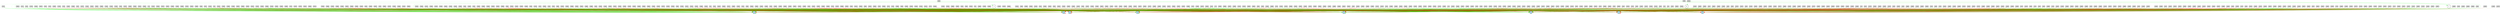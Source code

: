 digraph {
	node [fontsize=9 height=0.2 shape=circle width=0.2]
	-1 [fillcolor=lightgray shape=box style=filled]
	-2 [fillcolor=lightgray shape=box style=filled]
	-3 [fillcolor=lightgray shape=box style=filled]
	-4 [fillcolor=lightgray shape=box style=filled]
	-5 [fillcolor=lightgray shape=box style=filled]
	-6 [fillcolor=lightgray shape=box style=filled]
	-7 [fillcolor=lightgray shape=box style=filled]
	-8 [fillcolor=lightgray shape=box style=filled]
	-9 [fillcolor=lightgray shape=box style=filled]
	-10 [fillcolor=lightgray shape=box style=filled]
	-11 [fillcolor=lightgray shape=box style=filled]
	-12 [fillcolor=lightgray shape=box style=filled]
	-13 [fillcolor=lightgray shape=box style=filled]
	-14 [fillcolor=lightgray shape=box style=filled]
	-15 [fillcolor=lightgray shape=box style=filled]
	-16 [fillcolor=lightgray shape=box style=filled]
	-17 [fillcolor=lightgray shape=box style=filled]
	-18 [fillcolor=lightgray shape=box style=filled]
	-19 [fillcolor=lightgray shape=box style=filled]
	-20 [fillcolor=lightgray shape=box style=filled]
	-21 [fillcolor=lightgray shape=box style=filled]
	-22 [fillcolor=lightgray shape=box style=filled]
	-23 [fillcolor=lightgray shape=box style=filled]
	-24 [fillcolor=lightgray shape=box style=filled]
	-25 [fillcolor=lightgray shape=box style=filled]
	-26 [fillcolor=lightgray shape=box style=filled]
	-27 [fillcolor=lightgray shape=box style=filled]
	-28 [fillcolor=lightgray shape=box style=filled]
	-29 [fillcolor=lightgray shape=box style=filled]
	-30 [fillcolor=lightgray shape=box style=filled]
	-31 [fillcolor=lightgray shape=box style=filled]
	-32 [fillcolor=lightgray shape=box style=filled]
	-33 [fillcolor=lightgray shape=box style=filled]
	-34 [fillcolor=lightgray shape=box style=filled]
	-35 [fillcolor=lightgray shape=box style=filled]
	-36 [fillcolor=lightgray shape=box style=filled]
	-37 [fillcolor=lightgray shape=box style=filled]
	-38 [fillcolor=lightgray shape=box style=filled]
	-39 [fillcolor=lightgray shape=box style=filled]
	-40 [fillcolor=lightgray shape=box style=filled]
	-41 [fillcolor=lightgray shape=box style=filled]
	-42 [fillcolor=lightgray shape=box style=filled]
	-43 [fillcolor=lightgray shape=box style=filled]
	-44 [fillcolor=lightgray shape=box style=filled]
	-45 [fillcolor=lightgray shape=box style=filled]
	-46 [fillcolor=lightgray shape=box style=filled]
	-47 [fillcolor=lightgray shape=box style=filled]
	-48 [fillcolor=lightgray shape=box style=filled]
	-49 [fillcolor=lightgray shape=box style=filled]
	-50 [fillcolor=lightgray shape=box style=filled]
	-51 [fillcolor=lightgray shape=box style=filled]
	-52 [fillcolor=lightgray shape=box style=filled]
	-53 [fillcolor=lightgray shape=box style=filled]
	-54 [fillcolor=lightgray shape=box style=filled]
	-55 [fillcolor=lightgray shape=box style=filled]
	-56 [fillcolor=lightgray shape=box style=filled]
	-57 [fillcolor=lightgray shape=box style=filled]
	-58 [fillcolor=lightgray shape=box style=filled]
	-59 [fillcolor=lightgray shape=box style=filled]
	-60 [fillcolor=lightgray shape=box style=filled]
	-61 [fillcolor=lightgray shape=box style=filled]
	-62 [fillcolor=lightgray shape=box style=filled]
	-63 [fillcolor=lightgray shape=box style=filled]
	-64 [fillcolor=lightgray shape=box style=filled]
	-65 [fillcolor=lightgray shape=box style=filled]
	-66 [fillcolor=lightgray shape=box style=filled]
	-67 [fillcolor=lightgray shape=box style=filled]
	-68 [fillcolor=lightgray shape=box style=filled]
	-69 [fillcolor=lightgray shape=box style=filled]
	-70 [fillcolor=lightgray shape=box style=filled]
	-71 [fillcolor=lightgray shape=box style=filled]
	-72 [fillcolor=lightgray shape=box style=filled]
	-73 [fillcolor=lightgray shape=box style=filled]
	-74 [fillcolor=lightgray shape=box style=filled]
	-75 [fillcolor=lightgray shape=box style=filled]
	-76 [fillcolor=lightgray shape=box style=filled]
	-77 [fillcolor=lightgray shape=box style=filled]
	-78 [fillcolor=lightgray shape=box style=filled]
	-79 [fillcolor=lightgray shape=box style=filled]
	-80 [fillcolor=lightgray shape=box style=filled]
	-81 [fillcolor=lightgray shape=box style=filled]
	-82 [fillcolor=lightgray shape=box style=filled]
	-83 [fillcolor=lightgray shape=box style=filled]
	-84 [fillcolor=lightgray shape=box style=filled]
	-85 [fillcolor=lightgray shape=box style=filled]
	-86 [fillcolor=lightgray shape=box style=filled]
	-87 [fillcolor=lightgray shape=box style=filled]
	-88 [fillcolor=lightgray shape=box style=filled]
	-89 [fillcolor=lightgray shape=box style=filled]
	-90 [fillcolor=lightgray shape=box style=filled]
	-91 [fillcolor=lightgray shape=box style=filled]
	-92 [fillcolor=lightgray shape=box style=filled]
	-93 [fillcolor=lightgray shape=box style=filled]
	-94 [fillcolor=lightgray shape=box style=filled]
	-95 [fillcolor=lightgray shape=box style=filled]
	-96 [fillcolor=lightgray shape=box style=filled]
	-97 [fillcolor=lightgray shape=box style=filled]
	-98 [fillcolor=lightgray shape=box style=filled]
	-99 [fillcolor=lightgray shape=box style=filled]
	-100 [fillcolor=lightgray shape=box style=filled]
	-101 [fillcolor=lightgray shape=box style=filled]
	-102 [fillcolor=lightgray shape=box style=filled]
	-103 [fillcolor=lightgray shape=box style=filled]
	-104 [fillcolor=lightgray shape=box style=filled]
	-105 [fillcolor=lightgray shape=box style=filled]
	-106 [fillcolor=lightgray shape=box style=filled]
	-107 [fillcolor=lightgray shape=box style=filled]
	-108 [fillcolor=lightgray shape=box style=filled]
	-109 [fillcolor=lightgray shape=box style=filled]
	-110 [fillcolor=lightgray shape=box style=filled]
	-111 [fillcolor=lightgray shape=box style=filled]
	-112 [fillcolor=lightgray shape=box style=filled]
	-113 [fillcolor=lightgray shape=box style=filled]
	-114 [fillcolor=lightgray shape=box style=filled]
	-115 [fillcolor=lightgray shape=box style=filled]
	-116 [fillcolor=lightgray shape=box style=filled]
	-117 [fillcolor=lightgray shape=box style=filled]
	-118 [fillcolor=lightgray shape=box style=filled]
	-119 [fillcolor=lightgray shape=box style=filled]
	-120 [fillcolor=lightgray shape=box style=filled]
	-121 [fillcolor=lightgray shape=box style=filled]
	-122 [fillcolor=lightgray shape=box style=filled]
	-123 [fillcolor=lightgray shape=box style=filled]
	-124 [fillcolor=lightgray shape=box style=filled]
	-125 [fillcolor=lightgray shape=box style=filled]
	-126 [fillcolor=lightgray shape=box style=filled]
	-127 [fillcolor=lightgray shape=box style=filled]
	-128 [fillcolor=lightgray shape=box style=filled]
	-129 [fillcolor=lightgray shape=box style=filled]
	-130 [fillcolor=lightgray shape=box style=filled]
	-131 [fillcolor=lightgray shape=box style=filled]
	-132 [fillcolor=lightgray shape=box style=filled]
	-133 [fillcolor=lightgray shape=box style=filled]
	-134 [fillcolor=lightgray shape=box style=filled]
	-135 [fillcolor=lightgray shape=box style=filled]
	-136 [fillcolor=lightgray shape=box style=filled]
	-137 [fillcolor=lightgray shape=box style=filled]
	-138 [fillcolor=lightgray shape=box style=filled]
	-139 [fillcolor=lightgray shape=box style=filled]
	-140 [fillcolor=lightgray shape=box style=filled]
	-141 [fillcolor=lightgray shape=box style=filled]
	-142 [fillcolor=lightgray shape=box style=filled]
	-143 [fillcolor=lightgray shape=box style=filled]
	-144 [fillcolor=lightgray shape=box style=filled]
	-145 [fillcolor=lightgray shape=box style=filled]
	-146 [fillcolor=lightgray shape=box style=filled]
	-147 [fillcolor=lightgray shape=box style=filled]
	-148 [fillcolor=lightgray shape=box style=filled]
	-149 [fillcolor=lightgray shape=box style=filled]
	-150 [fillcolor=lightgray shape=box style=filled]
	-151 [fillcolor=lightgray shape=box style=filled]
	-152 [fillcolor=lightgray shape=box style=filled]
	-153 [fillcolor=lightgray shape=box style=filled]
	-154 [fillcolor=lightgray shape=box style=filled]
	-155 [fillcolor=lightgray shape=box style=filled]
	-156 [fillcolor=lightgray shape=box style=filled]
	-157 [fillcolor=lightgray shape=box style=filled]
	-158 [fillcolor=lightgray shape=box style=filled]
	-159 [fillcolor=lightgray shape=box style=filled]
	-160 [fillcolor=lightgray shape=box style=filled]
	-161 [fillcolor=lightgray shape=box style=filled]
	-162 [fillcolor=lightgray shape=box style=filled]
	-163 [fillcolor=lightgray shape=box style=filled]
	-164 [fillcolor=lightgray shape=box style=filled]
	-165 [fillcolor=lightgray shape=box style=filled]
	-166 [fillcolor=lightgray shape=box style=filled]
	-167 [fillcolor=lightgray shape=box style=filled]
	-168 [fillcolor=lightgray shape=box style=filled]
	-169 [fillcolor=lightgray shape=box style=filled]
	-170 [fillcolor=lightgray shape=box style=filled]
	-171 [fillcolor=lightgray shape=box style=filled]
	-172 [fillcolor=lightgray shape=box style=filled]
	-173 [fillcolor=lightgray shape=box style=filled]
	-174 [fillcolor=lightgray shape=box style=filled]
	-175 [fillcolor=lightgray shape=box style=filled]
	-176 [fillcolor=lightgray shape=box style=filled]
	-177 [fillcolor=lightgray shape=box style=filled]
	-178 [fillcolor=lightgray shape=box style=filled]
	-179 [fillcolor=lightgray shape=box style=filled]
	-180 [fillcolor=lightgray shape=box style=filled]
	-181 [fillcolor=lightgray shape=box style=filled]
	-182 [fillcolor=lightgray shape=box style=filled]
	-183 [fillcolor=lightgray shape=box style=filled]
	-184 [fillcolor=lightgray shape=box style=filled]
	-185 [fillcolor=lightgray shape=box style=filled]
	-186 [fillcolor=lightgray shape=box style=filled]
	-187 [fillcolor=lightgray shape=box style=filled]
	-188 [fillcolor=lightgray shape=box style=filled]
	-189 [fillcolor=lightgray shape=box style=filled]
	-190 [fillcolor=lightgray shape=box style=filled]
	-191 [fillcolor=lightgray shape=box style=filled]
	-192 [fillcolor=lightgray shape=box style=filled]
	-193 [fillcolor=lightgray shape=box style=filled]
	-194 [fillcolor=lightgray shape=box style=filled]
	-195 [fillcolor=lightgray shape=box style=filled]
	-196 [fillcolor=lightgray shape=box style=filled]
	-197 [fillcolor=lightgray shape=box style=filled]
	-198 [fillcolor=lightgray shape=box style=filled]
	-199 [fillcolor=lightgray shape=box style=filled]
	-200 [fillcolor=lightgray shape=box style=filled]
	-201 [fillcolor=lightgray shape=box style=filled]
	-202 [fillcolor=lightgray shape=box style=filled]
	-203 [fillcolor=lightgray shape=box style=filled]
	-204 [fillcolor=lightgray shape=box style=filled]
	-205 [fillcolor=lightgray shape=box style=filled]
	-206 [fillcolor=lightgray shape=box style=filled]
	-207 [fillcolor=lightgray shape=box style=filled]
	-208 [fillcolor=lightgray shape=box style=filled]
	-209 [fillcolor=lightgray shape=box style=filled]
	-210 [fillcolor=lightgray shape=box style=filled]
	-211 [fillcolor=lightgray shape=box style=filled]
	-212 [fillcolor=lightgray shape=box style=filled]
	-213 [fillcolor=lightgray shape=box style=filled]
	-214 [fillcolor=lightgray shape=box style=filled]
	-215 [fillcolor=lightgray shape=box style=filled]
	-216 [fillcolor=lightgray shape=box style=filled]
	-217 [fillcolor=lightgray shape=box style=filled]
	-218 [fillcolor=lightgray shape=box style=filled]
	-219 [fillcolor=lightgray shape=box style=filled]
	-220 [fillcolor=lightgray shape=box style=filled]
	-221 [fillcolor=lightgray shape=box style=filled]
	-222 [fillcolor=lightgray shape=box style=filled]
	-223 [fillcolor=lightgray shape=box style=filled]
	-224 [fillcolor=lightgray shape=box style=filled]
	-225 [fillcolor=lightgray shape=box style=filled]
	-226 [fillcolor=lightgray shape=box style=filled]
	-227 [fillcolor=lightgray shape=box style=filled]
	-228 [fillcolor=lightgray shape=box style=filled]
	-229 [fillcolor=lightgray shape=box style=filled]
	-230 [fillcolor=lightgray shape=box style=filled]
	-231 [fillcolor=lightgray shape=box style=filled]
	-232 [fillcolor=lightgray shape=box style=filled]
	-233 [fillcolor=lightgray shape=box style=filled]
	-234 [fillcolor=lightgray shape=box style=filled]
	-235 [fillcolor=lightgray shape=box style=filled]
	-236 [fillcolor=lightgray shape=box style=filled]
	-237 [fillcolor=lightgray shape=box style=filled]
	-238 [fillcolor=lightgray shape=box style=filled]
	-239 [fillcolor=lightgray shape=box style=filled]
	-240 [fillcolor=lightgray shape=box style=filled]
	-241 [fillcolor=lightgray shape=box style=filled]
	-242 [fillcolor=lightgray shape=box style=filled]
	-243 [fillcolor=lightgray shape=box style=filled]
	-244 [fillcolor=lightgray shape=box style=filled]
	-245 [fillcolor=lightgray shape=box style=filled]
	-246 [fillcolor=lightgray shape=box style=filled]
	-247 [fillcolor=lightgray shape=box style=filled]
	-248 [fillcolor=lightgray shape=box style=filled]
	-249 [fillcolor=lightgray shape=box style=filled]
	-250 [fillcolor=lightgray shape=box style=filled]
	-251 [fillcolor=lightgray shape=box style=filled]
	-252 [fillcolor=lightgray shape=box style=filled]
	-253 [fillcolor=lightgray shape=box style=filled]
	-254 [fillcolor=lightgray shape=box style=filled]
	-255 [fillcolor=lightgray shape=box style=filled]
	-256 [fillcolor=lightgray shape=box style=filled]
	-257 [fillcolor=lightgray shape=box style=filled]
	-258 [fillcolor=lightgray shape=box style=filled]
	-259 [fillcolor=lightgray shape=box style=filled]
	-260 [fillcolor=lightgray shape=box style=filled]
	-261 [fillcolor=lightgray shape=box style=filled]
	-262 [fillcolor=lightgray shape=box style=filled]
	-263 [fillcolor=lightgray shape=box style=filled]
	-264 [fillcolor=lightgray shape=box style=filled]
	-265 [fillcolor=lightgray shape=box style=filled]
	-266 [fillcolor=lightgray shape=box style=filled]
	-267 [fillcolor=lightgray shape=box style=filled]
	-268 [fillcolor=lightgray shape=box style=filled]
	-269 [fillcolor=lightgray shape=box style=filled]
	-270 [fillcolor=lightgray shape=box style=filled]
	-271 [fillcolor=lightgray shape=box style=filled]
	-272 [fillcolor=lightgray shape=box style=filled]
	-273 [fillcolor=lightgray shape=box style=filled]
	-274 [fillcolor=lightgray shape=box style=filled]
	-275 [fillcolor=lightgray shape=box style=filled]
	-276 [fillcolor=lightgray shape=box style=filled]
	-277 [fillcolor=lightgray shape=box style=filled]
	-278 [fillcolor=lightgray shape=box style=filled]
	-279 [fillcolor=lightgray shape=box style=filled]
	-280 [fillcolor=lightgray shape=box style=filled]
	-281 [fillcolor=lightgray shape=box style=filled]
	-282 [fillcolor=lightgray shape=box style=filled]
	-283 [fillcolor=lightgray shape=box style=filled]
	-284 [fillcolor=lightgray shape=box style=filled]
	-285 [fillcolor=lightgray shape=box style=filled]
	-286 [fillcolor=lightgray shape=box style=filled]
	-287 [fillcolor=lightgray shape=box style=filled]
	-288 [fillcolor=lightgray shape=box style=filled]
	-289 [fillcolor=lightgray shape=box style=filled]
	-290 [fillcolor=lightgray shape=box style=filled]
	-291 [fillcolor=lightgray shape=box style=filled]
	-292 [fillcolor=lightgray shape=box style=filled]
	-293 [fillcolor=lightgray shape=box style=filled]
	-294 [fillcolor=lightgray shape=box style=filled]
	-295 [fillcolor=lightgray shape=box style=filled]
	-296 [fillcolor=lightgray shape=box style=filled]
	-297 [fillcolor=lightgray shape=box style=filled]
	-298 [fillcolor=lightgray shape=box style=filled]
	-299 [fillcolor=lightgray shape=box style=filled]
	-300 [fillcolor=lightgray shape=box style=filled]
	-301 [fillcolor=lightgray shape=box style=filled]
	-302 [fillcolor=lightgray shape=box style=filled]
	-303 [fillcolor=lightgray shape=box style=filled]
	-304 [fillcolor=lightgray shape=box style=filled]
	-305 [fillcolor=lightgray shape=box style=filled]
	-306 [fillcolor=lightgray shape=box style=filled]
	-307 [fillcolor=lightgray shape=box style=filled]
	-308 [fillcolor=lightgray shape=box style=filled]
	-309 [fillcolor=lightgray shape=box style=filled]
	-310 [fillcolor=lightgray shape=box style=filled]
	-311 [fillcolor=lightgray shape=box style=filled]
	-312 [fillcolor=lightgray shape=box style=filled]
	-313 [fillcolor=lightgray shape=box style=filled]
	-314 [fillcolor=lightgray shape=box style=filled]
	-315 [fillcolor=lightgray shape=box style=filled]
	-316 [fillcolor=lightgray shape=box style=filled]
	-317 [fillcolor=lightgray shape=box style=filled]
	-318 [fillcolor=lightgray shape=box style=filled]
	-319 [fillcolor=lightgray shape=box style=filled]
	-320 [fillcolor=lightgray shape=box style=filled]
	-321 [fillcolor=lightgray shape=box style=filled]
	-322 [fillcolor=lightgray shape=box style=filled]
	-323 [fillcolor=lightgray shape=box style=filled]
	-324 [fillcolor=lightgray shape=box style=filled]
	-325 [fillcolor=lightgray shape=box style=filled]
	-326 [fillcolor=lightgray shape=box style=filled]
	-327 [fillcolor=lightgray shape=box style=filled]
	-328 [fillcolor=lightgray shape=box style=filled]
	-329 [fillcolor=lightgray shape=box style=filled]
	-330 [fillcolor=lightgray shape=box style=filled]
	-331 [fillcolor=lightgray shape=box style=filled]
	-332 [fillcolor=lightgray shape=box style=filled]
	-333 [fillcolor=lightgray shape=box style=filled]
	-334 [fillcolor=lightgray shape=box style=filled]
	-335 [fillcolor=lightgray shape=box style=filled]
	-336 [fillcolor=lightgray shape=box style=filled]
	-337 [fillcolor=lightgray shape=box style=filled]
	-338 [fillcolor=lightgray shape=box style=filled]
	-339 [fillcolor=lightgray shape=box style=filled]
	-340 [fillcolor=lightgray shape=box style=filled]
	-341 [fillcolor=lightgray shape=box style=filled]
	-342 [fillcolor=lightgray shape=box style=filled]
	-343 [fillcolor=lightgray shape=box style=filled]
	-344 [fillcolor=lightgray shape=box style=filled]
	-345 [fillcolor=lightgray shape=box style=filled]
	-346 [fillcolor=lightgray shape=box style=filled]
	-347 [fillcolor=lightgray shape=box style=filled]
	-348 [fillcolor=lightgray shape=box style=filled]
	-349 [fillcolor=lightgray shape=box style=filled]
	-350 [fillcolor=lightgray shape=box style=filled]
	-351 [fillcolor=lightgray shape=box style=filled]
	-352 [fillcolor=lightgray shape=box style=filled]
	-353 [fillcolor=lightgray shape=box style=filled]
	-354 [fillcolor=lightgray shape=box style=filled]
	-355 [fillcolor=lightgray shape=box style=filled]
	-356 [fillcolor=lightgray shape=box style=filled]
	-357 [fillcolor=lightgray shape=box style=filled]
	-358 [fillcolor=lightgray shape=box style=filled]
	-359 [fillcolor=lightgray shape=box style=filled]
	-360 [fillcolor=lightgray shape=box style=filled]
	-361 [fillcolor=lightgray shape=box style=filled]
	-362 [fillcolor=lightgray shape=box style=filled]
	-363 [fillcolor=lightgray shape=box style=filled]
	-364 [fillcolor=lightgray shape=box style=filled]
	-365 [fillcolor=lightgray shape=box style=filled]
	-366 [fillcolor=lightgray shape=box style=filled]
	-367 [fillcolor=lightgray shape=box style=filled]
	-368 [fillcolor=lightgray shape=box style=filled]
	-369 [fillcolor=lightgray shape=box style=filled]
	-370 [fillcolor=lightgray shape=box style=filled]
	-371 [fillcolor=lightgray shape=box style=filled]
	-372 [fillcolor=lightgray shape=box style=filled]
	-373 [fillcolor=lightgray shape=box style=filled]
	-374 [fillcolor=lightgray shape=box style=filled]
	-375 [fillcolor=lightgray shape=box style=filled]
	-376 [fillcolor=lightgray shape=box style=filled]
	-377 [fillcolor=lightgray shape=box style=filled]
	-378 [fillcolor=lightgray shape=box style=filled]
	-379 [fillcolor=lightgray shape=box style=filled]
	-380 [fillcolor=lightgray shape=box style=filled]
	-381 [fillcolor=lightgray shape=box style=filled]
	-382 [fillcolor=lightgray shape=box style=filled]
	-383 [fillcolor=lightgray shape=box style=filled]
	-384 [fillcolor=lightgray shape=box style=filled]
	-385 [fillcolor=lightgray shape=box style=filled]
	-386 [fillcolor=lightgray shape=box style=filled]
	-387 [fillcolor=lightgray shape=box style=filled]
	-388 [fillcolor=lightgray shape=box style=filled]
	-389 [fillcolor=lightgray shape=box style=filled]
	-390 [fillcolor=lightgray shape=box style=filled]
	-391 [fillcolor=lightgray shape=box style=filled]
	-392 [fillcolor=lightgray shape=box style=filled]
	-393 [fillcolor=lightgray shape=box style=filled]
	-394 [fillcolor=lightgray shape=box style=filled]
	-395 [fillcolor=lightgray shape=box style=filled]
	-396 [fillcolor=lightgray shape=box style=filled]
	-397 [fillcolor=lightgray shape=box style=filled]
	-398 [fillcolor=lightgray shape=box style=filled]
	-399 [fillcolor=lightgray shape=box style=filled]
	-400 [fillcolor=lightgray shape=box style=filled]
	-401 [fillcolor=lightgray shape=box style=filled]
	-402 [fillcolor=lightgray shape=box style=filled]
	-403 [fillcolor=lightgray shape=box style=filled]
	-404 [fillcolor=lightgray shape=box style=filled]
	-405 [fillcolor=lightgray shape=box style=filled]
	-406 [fillcolor=lightgray shape=box style=filled]
	-407 [fillcolor=lightgray shape=box style=filled]
	-408 [fillcolor=lightgray shape=box style=filled]
	-409 [fillcolor=lightgray shape=box style=filled]
	-410 [fillcolor=lightgray shape=box style=filled]
	-411 [fillcolor=lightgray shape=box style=filled]
	-412 [fillcolor=lightgray shape=box style=filled]
	-413 [fillcolor=lightgray shape=box style=filled]
	-414 [fillcolor=lightgray shape=box style=filled]
	-415 [fillcolor=lightgray shape=box style=filled]
	-416 [fillcolor=lightgray shape=box style=filled]
	-417 [fillcolor=lightgray shape=box style=filled]
	-418 [fillcolor=lightgray shape=box style=filled]
	-419 [fillcolor=lightgray shape=box style=filled]
	-420 [fillcolor=lightgray shape=box style=filled]
	-421 [fillcolor=lightgray shape=box style=filled]
	-422 [fillcolor=lightgray shape=box style=filled]
	-423 [fillcolor=lightgray shape=box style=filled]
	-424 [fillcolor=lightgray shape=box style=filled]
	-425 [fillcolor=lightgray shape=box style=filled]
	-426 [fillcolor=lightgray shape=box style=filled]
	-427 [fillcolor=lightgray shape=box style=filled]
	-428 [fillcolor=lightgray shape=box style=filled]
	-429 [fillcolor=lightgray shape=box style=filled]
	-430 [fillcolor=lightgray shape=box style=filled]
	-431 [fillcolor=lightgray shape=box style=filled]
	-432 [fillcolor=lightgray shape=box style=filled]
	-433 [fillcolor=lightgray shape=box style=filled]
	-434 [fillcolor=lightgray shape=box style=filled]
	-435 [fillcolor=lightgray shape=box style=filled]
	-436 [fillcolor=lightgray shape=box style=filled]
	-437 [fillcolor=lightgray shape=box style=filled]
	-438 [fillcolor=lightgray shape=box style=filled]
	-439 [fillcolor=lightgray shape=box style=filled]
	-440 [fillcolor=lightgray shape=box style=filled]
	-441 [fillcolor=lightgray shape=box style=filled]
	-442 [fillcolor=lightgray shape=box style=filled]
	-443 [fillcolor=lightgray shape=box style=filled]
	-444 [fillcolor=lightgray shape=box style=filled]
	-445 [fillcolor=lightgray shape=box style=filled]
	-446 [fillcolor=lightgray shape=box style=filled]
	-447 [fillcolor=lightgray shape=box style=filled]
	-448 [fillcolor=lightgray shape=box style=filled]
	-449 [fillcolor=lightgray shape=box style=filled]
	-450 [fillcolor=lightgray shape=box style=filled]
	-451 [fillcolor=lightgray shape=box style=filled]
	-452 [fillcolor=lightgray shape=box style=filled]
	-453 [fillcolor=lightgray shape=box style=filled]
	-454 [fillcolor=lightgray shape=box style=filled]
	-455 [fillcolor=lightgray shape=box style=filled]
	-456 [fillcolor=lightgray shape=box style=filled]
	-457 [fillcolor=lightgray shape=box style=filled]
	-458 [fillcolor=lightgray shape=box style=filled]
	-459 [fillcolor=lightgray shape=box style=filled]
	-460 [fillcolor=lightgray shape=box style=filled]
	-461 [fillcolor=lightgray shape=box style=filled]
	-462 [fillcolor=lightgray shape=box style=filled]
	-463 [fillcolor=lightgray shape=box style=filled]
	-464 [fillcolor=lightgray shape=box style=filled]
	-465 [fillcolor=lightgray shape=box style=filled]
	-466 [fillcolor=lightgray shape=box style=filled]
	-467 [fillcolor=lightgray shape=box style=filled]
	-468 [fillcolor=lightgray shape=box style=filled]
	-469 [fillcolor=lightgray shape=box style=filled]
	-470 [fillcolor=lightgray shape=box style=filled]
	-471 [fillcolor=lightgray shape=box style=filled]
	-472 [fillcolor=lightgray shape=box style=filled]
	-473 [fillcolor=lightgray shape=box style=filled]
	-474 [fillcolor=lightgray shape=box style=filled]
	-475 [fillcolor=lightgray shape=box style=filled]
	-476 [fillcolor=lightgray shape=box style=filled]
	-477 [fillcolor=lightgray shape=box style=filled]
	-478 [fillcolor=lightgray shape=box style=filled]
	-479 [fillcolor=lightgray shape=box style=filled]
	-480 [fillcolor=lightgray shape=box style=filled]
	-481 [fillcolor=lightgray shape=box style=filled]
	-482 [fillcolor=lightgray shape=box style=filled]
	-483 [fillcolor=lightgray shape=box style=filled]
	-484 [fillcolor=lightgray shape=box style=filled]
	-485 [fillcolor=lightgray shape=box style=filled]
	-486 [fillcolor=lightgray shape=box style=filled]
	-487 [fillcolor=lightgray shape=box style=filled]
	-488 [fillcolor=lightgray shape=box style=filled]
	-489 [fillcolor=lightgray shape=box style=filled]
	-490 [fillcolor=lightgray shape=box style=filled]
	-491 [fillcolor=lightgray shape=box style=filled]
	-492 [fillcolor=lightgray shape=box style=filled]
	-493 [fillcolor=lightgray shape=box style=filled]
	-494 [fillcolor=lightgray shape=box style=filled]
	-495 [fillcolor=lightgray shape=box style=filled]
	-496 [fillcolor=lightgray shape=box style=filled]
	-497 [fillcolor=lightgray shape=box style=filled]
	-498 [fillcolor=lightgray shape=box style=filled]
	-499 [fillcolor=lightgray shape=box style=filled]
	-500 [fillcolor=lightgray shape=box style=filled]
	-501 [fillcolor=lightgray shape=box style=filled]
	-502 [fillcolor=lightgray shape=box style=filled]
	-503 [fillcolor=lightgray shape=box style=filled]
	-504 [fillcolor=lightgray shape=box style=filled]
	-505 [fillcolor=lightgray shape=box style=filled]
	-506 [fillcolor=lightgray shape=box style=filled]
	-507 [fillcolor=lightgray shape=box style=filled]
	-508 [fillcolor=lightgray shape=box style=filled]
	-509 [fillcolor=lightgray shape=box style=filled]
	-510 [fillcolor=lightgray shape=box style=filled]
	-511 [fillcolor=lightgray shape=box style=filled]
	-512 [fillcolor=lightgray shape=box style=filled]
	-513 [fillcolor=lightgray shape=box style=filled]
	-514 [fillcolor=lightgray shape=box style=filled]
	-515 [fillcolor=lightgray shape=box style=filled]
	-516 [fillcolor=lightgray shape=box style=filled]
	-517 [fillcolor=lightgray shape=box style=filled]
	-518 [fillcolor=lightgray shape=box style=filled]
	-519 [fillcolor=lightgray shape=box style=filled]
	-520 [fillcolor=lightgray shape=box style=filled]
	0 [fillcolor=lightblue style=filled]
	1 [fillcolor=lightblue style=filled]
	2 [fillcolor=lightblue style=filled]
	3 [fillcolor=lightblue style=filled]
	4 [fillcolor=lightblue style=filled]
	5 [fillcolor=lightblue style=filled]
	6 [fillcolor=lightblue style=filled]
	7 [fillcolor=lightblue style=filled]
	68 [fillcolor=white style=filled]
	74 [fillcolor=white style=filled]
	27 [fillcolor=white style=filled]
	-42 -> 2 [color=red penwidth=0.4902816027902521 style=solid]
	-460 -> 0 [color=green penwidth=0.4332682692780079 style=solid]
	-16 -> 1 [color=red penwidth=0.1702269443885458 style=solid]
	-72 -> 0 [color=red penwidth=0.3417957652018887 style=solid]
	-242 -> 6 [color=green penwidth=0.1904840555057782 style=dotted]
	-397 -> 7 [color=green penwidth=0.13925452917826664 style=solid]
	-122 -> 3 [color=green penwidth=0.5072608667724086 style=solid]
	-515 -> 5 [color=red penwidth=0.8924314131342389 style=solid]
	-479 -> 5 [color=red penwidth=0.12338505897235516 style=solid]
	-381 -> 2 [color=red penwidth=0.22690474784571993 style=solid]
	-208 -> 3 [color=green penwidth=0.12280304286722837 style=solid]
	-387 -> 4 [color=green penwidth=0.3732894216457989 style=dotted]
	-262 -> 1 [color=green penwidth=0.2561157447830207 style=dotted]
	-221 -> 7 [color=red penwidth=0.8496700674670618 style=solid]
	-509 -> 7 [color=red penwidth=0.2587414700195716 style=solid]
	-214 -> 0 [color=green penwidth=0.15021268364295814 style=solid]
	-507 -> 7 [color=green penwidth=0.15844990720926613 style=solid]
	-369 -> 6 [color=green penwidth=0.4085334175680262 style=dotted]
	-188 -> 7 [color=green penwidth=0.21798318156550972 style=solid]
	-262 -> 2 [color=green penwidth=0.21236336009953552 style=solid]
	-104 -> 4 [color=green penwidth=0.17505487825205493 style=solid]
	-23 -> 0 [color=green penwidth=0.5675313646895856 style=dotted]
	-62 -> 7 [color=red penwidth=0.3269746353075622 style=solid]
	-59 -> 1 [color=red penwidth=0.1593533619549644 style=solid]
	-418 -> 4 [color=green penwidth=0.1905367494623747 style=solid]
	-341 -> 7 [color=red penwidth=0.18298222723459792 style=solid]
	-448 -> 7 [color=red penwidth=0.1726280247343453 style=solid]
	-358 -> 6 [color=red penwidth=0.41002250175842725 style=dotted]
	-399 -> 0 [color=green penwidth=0.16877605184514013 style=solid]
	-475 -> 6 [color=red penwidth=0.25671867564302026 style=solid]
	-111 -> 4 [color=green penwidth=0.1302680705258859 style=solid]
	-167 -> 4 [color=red penwidth=0.12033945261844634 style=dotted]
	-373 -> 3 [color=red penwidth=0.26730856681627635 style=dotted]
	-280 -> 5 [color=green penwidth=0.44381059222577135 style=solid]
	-411 -> 0 [color=green penwidth=0.30979535802977876 style=dotted]
	-111 -> 0 [color=green penwidth=0.2449904327385216 style=solid]
	-360 -> 4 [color=red penwidth=0.3752919164768279 style=dotted]
	-512 -> 5 [color=red penwidth=0.44957307931512247 style=solid]
	-60 -> 0 [color=red penwidth=0.20264884969501756 style=dotted]
	-365 -> 7 [color=green penwidth=0.2036394642313349 style=dotted]
	-462 -> 4 [color=red penwidth=0.25577977517954126 style=solid]
	-512 -> 3 [color=green penwidth=0.1334263397075786 style=dotted]
	-318 -> 1 [color=green penwidth=0.2705031528015213 style=dotted]
	-156 -> 5 [color=green penwidth=0.17375417326839132 style=solid]
	-139 -> 0 [color=red penwidth=0.5671951646949599 style=solid]
	-256 -> 6 [color=green penwidth=0.1377829968612369 style=dotted]
	-288 -> 5 [color=green penwidth=0.3158163997730543 style=dotted]
	-300 -> 3 [color=green penwidth=0.2238943560292329 style=dotted]
	-347 -> 1 [color=red penwidth=0.49568854592637124 style=dotted]
	-489 -> 1 [color=green penwidth=0.32275014755166653 style=solid]
	-121 -> 0 [color=green penwidth=0.12452375605293016 style=solid]
	-317 -> 7 [color=green penwidth=0.1725849908971117 style=solid]
	-12 -> 3 [color=green penwidth=0.38997653584159386 style=solid]
	-495 -> 3 [color=green penwidth=0.15120310395535436 style=solid]
	-287 -> 2 [color=green penwidth=0.23966448104715768 style=solid]
	-365 -> 5 [color=red penwidth=0.358370665102678 style=solid]
	-100 -> 1 [color=green penwidth=0.4571063440214177 style=solid]
	-235 -> 4 [color=red penwidth=0.48199403911926275 style=solid]
	-9 -> 4 [color=red penwidth=0.144236980722946 style=solid]
	-364 -> 2 [color=red penwidth=0.4751002097625321 style=solid]
	-18 -> 7 [color=red penwidth=0.19059721074952812 style=solid]
	-68 -> 1 [color=green penwidth=0.1793308695197463 style=solid]
	-52 -> 4 [color=green penwidth=0.38484274773621774 style=solid]
	-422 -> 0 [color=red penwidth=0.26869642189993803 style=dotted]
	-452 -> 5 [color=green penwidth=0.4669836989955475 style=solid]
	-177 -> 5 [color=red penwidth=0.5181268065788278 style=solid]
	-244 -> 3 [color=red penwidth=0.24330435516184687 style=solid]
	-89 -> 4 [color=red penwidth=0.2585204672738385 style=dotted]
	-210 -> 0 [color=red penwidth=0.3151693037901702 style=dotted]
	-367 -> 6 [color=green penwidth=0.405838507407023 style=dotted]
	-416 -> 2 [color=green penwidth=0.14684245978923496 style=dotted]
	-310 -> 0 [color=green penwidth=0.26998529841486874 style=dotted]
	-238 -> 2 [color=green penwidth=0.1884543638629055 style=dotted]
	-376 -> 0 [color=green penwidth=0.20368261508862476 style=solid]
	-211 -> 2 [color=green penwidth=0.11659178394896641 style=solid]
	-109 -> 3 [color=red penwidth=0.7029418109502634 style=dotted]
	-418 -> 3 [color=red penwidth=0.3658007782032662 style=solid]
	-113 -> 3 [color=green penwidth=0.35372219250083325 style=solid]
	-276 -> 5 [color=green penwidth=0.5243310458001151 style=solid]
	-94 -> 5 [color=red penwidth=0.24856582670182337 style=solid]
	-16 -> 0 [color=red penwidth=0.32340281023104156 style=solid]
	-53 -> 4 [color=red penwidth=0.6502649172471638 style=solid]
	-272 -> 7 [color=red penwidth=0.3926308977054789 style=dotted]
	-304 -> 5 [color=red penwidth=0.42986788711722446 style=solid]
	-333 -> 7 [color=red penwidth=0.12191341068464893 style=solid]
	-170 -> 7 [color=green penwidth=0.1861600441769347 style=dotted]
	-465 -> 5 [color=green penwidth=0.4947681266518015 style=solid]
	-17 -> 1 [color=green penwidth=0.6645797354444519 style=solid]
	-175 -> 0 [color=red penwidth=0.23036025738723204 style=dotted]
	-421 -> 5 [color=red penwidth=0.39201245082163816 style=solid]
	-12 -> 6 [color=green penwidth=0.15106099843641688 style=solid]
	-197 -> 3 [color=red penwidth=0.48673029559133885 style=solid]
	-269 -> 0 [color=red penwidth=0.1220327370195166 style=dotted]
	-354 -> 6 [color=red penwidth=0.3446585802216447 style=solid]
	-67 -> 4 [color=red penwidth=0.19697981165676398 style=solid]
	-38 -> 3 [color=green penwidth=0.12534371943339617 style=solid]
	-282 -> 2 [color=green penwidth=0.24062741716481031 style=dotted]
	-375 -> 1 [color=green penwidth=0.11712077938465121 style=dotted]
	-239 -> 4 [color=green penwidth=0.262304708979498 style=dotted]
	-160 -> 5 [color=red penwidth=0.20700724562558528 style=solid]
	-372 -> 3 [color=green penwidth=0.5458165509136236 style=solid]
	-219 -> 0 [color=green penwidth=0.14196153321633875 style=solid]
	-71 -> 4 [color=green penwidth=0.5384363904896805 style=solid]
	-437 -> 2 [color=green penwidth=0.4940217422380463 style=solid]
	-140 -> 3 [color=red penwidth=0.659003025217603 style=solid]
	-85 -> 0 [color=red penwidth=0.2680649396007232 style=solid]
	-150 -> 7 [color=red penwidth=0.293042217782604 style=solid]
	-295 -> 3 [color=green penwidth=0.2041454353857644 style=solid]
	-39 -> 4 [color=green penwidth=0.29189353216414893 style=dotted]
	-146 -> 3 [color=green penwidth=0.3056053951516976 style=solid]
	-337 -> 1 [color=green penwidth=0.1547518145775852 style=solid]
	-271 -> 4 [color=red penwidth=0.21644740587026848 style=solid]
	-478 -> 4 [color=red penwidth=0.137499330121341 style=solid]
	-54 -> 6 [color=red penwidth=0.17587838517551138 style=solid]
	-501 -> 4 [color=green penwidth=0.4074525693513634 style=solid]
	-376 -> 7 [color=green penwidth=0.2675901018263206 style=dotted]
	-232 -> 1 [color=green penwidth=0.24079940268585165 style=solid]
	-504 -> 0 [color=green penwidth=0.4038064460625963 style=solid]
	-16 -> 2 [color=green penwidth=0.7799668719928423 style=dotted]
	-409 -> 0 [color=red penwidth=0.47179640551735247 style=dotted]
	-324 -> 0 [color=red penwidth=0.1282329171386469 style=solid]
	-80 -> 4 [color=red penwidth=0.16505211235172307 style=solid]
	-179 -> 7 [color=red penwidth=0.16370749956571268 style=solid]
	-148 -> 0 [color=green penwidth=0.3822420337816088 style=solid]
	-289 -> 3 [color=green penwidth=0.2692665570731776 style=dotted]
	-156 -> 3 [color=red penwidth=0.16199212080849346 style=dotted]
	-224 -> 2 [color=red penwidth=0.7883351143945029 style=solid]
	-482 -> 4 [color=red penwidth=0.1657324221368334 style=dotted]
	-325 -> 3 [color=red penwidth=0.34506043714002377 style=solid]
	-327 -> 4 [color=green penwidth=0.4880802123798468 style=solid]
	-326 -> 7 [color=red penwidth=0.21866153509649827 style=dotted]
	-146 -> 7 [color=green penwidth=0.7812413524934864 style=solid]
	-252 -> 0 [color=red penwidth=0.10419339459911536 style=dotted]
	-235 -> 5 [color=red penwidth=0.2631539681600278 style=solid]
	-91 -> 5 [color=green penwidth=1.1287820754442524 style=dotted]
	-415 -> 7 [color=green penwidth=0.26060851276918445 style=solid]
	-439 -> 5 [color=green penwidth=0.3524179381135888 style=solid]
	-30 -> 3 [color=green penwidth=0.2994338782308096 style=dotted]
	-224 -> 6 [color=green penwidth=0.5267187967403378 style=dotted]
	-309 -> 5 [color=red penwidth=0.13583686119037738 style=solid]
	-351 -> 4 [color=green penwidth=0.3639097313391223 style=solid]
	-270 -> 6 [color=red penwidth=0.3896768982041383 style=solid]
	-385 -> 6 [color=green penwidth=0.5588053896474141 style=solid]
	-468 -> 2 [color=green penwidth=0.1160056149500416 style=solid]
	-213 -> 1 [color=green penwidth=0.7154178785554992 style=solid]
	-140 -> 6 [color=red penwidth=0.22521244595778786 style=solid]
	-438 -> 5 [color=red penwidth=0.13550458459792608 style=solid]
	-129 -> 2 [color=green penwidth=0.1871021385047749 style=solid]
	-282 -> 4 [color=red penwidth=0.19261122254552016 style=solid]
	-42 -> 7 [color=green penwidth=0.39635953038356897 style=solid]
	-419 -> 5 [color=green penwidth=0.6836348194099336 style=solid]
	-247 -> 0 [color=green penwidth=0.2868634234194478 style=solid]
	-487 -> 7 [color=red penwidth=0.5864060570015039 style=solid]
	-191 -> 1 [color=red penwidth=0.29196015460583785 style=solid]
	-64 -> 3 [color=red penwidth=0.6281944399126022 style=dotted]
	-51 -> 4 [color=green penwidth=0.48802643219112785 style=solid]
	-502 -> 6 [color=red penwidth=0.2877711038252143 style=solid]
	-62 -> 5 [color=red penwidth=0.12178309723293582 style=solid]
	-165 -> 3 [color=green penwidth=0.20703779015278156 style=solid]
	-433 -> 4 [color=green penwidth=0.30143963549785957 style=solid]
	-88 -> 7 [color=red penwidth=0.1700212090521408 style=dotted]
	-333 -> 6 [color=red penwidth=0.17259408568430368 style=solid]
	-285 -> 0 [color=green penwidth=0.3237143289082042 style=solid]
	-438 -> 6 [color=green penwidth=0.10485986837577471 style=solid]
	-329 -> 0 [color=red penwidth=0.18847299156417924 style=solid]
	-282 -> 0 [color=red penwidth=0.13668740678289254 style=solid]
	-119 -> 7 [color=green penwidth=0.10802111354080624 style=dotted]
	-298 -> 7 [color=green penwidth=0.27689942873581896 style=solid]
	-435 -> 5 [color=green penwidth=0.3385580015458469 style=dotted]
	-152 -> 3 [color=red penwidth=0.2983675268764941 style=dotted]
	-153 -> 4 [color=green penwidth=0.12811732686124647 style=solid]
	-491 -> 0 [color=green penwidth=0.272006409431795 style=dotted]
	-310 -> 5 [color=red penwidth=0.2765127667059191 style=solid]
	-312 -> 2 [color=green penwidth=0.38895374879086797 style=dotted]
	-503 -> 3 [color=red penwidth=0.1501297430143786 style=solid]
	-192 -> 2 [color=red penwidth=0.3483366435689501 style=solid]
	-509 -> 1 [color=green penwidth=0.16761081749198176 style=solid]
	-468 -> 7 [color=green penwidth=0.45028779980702394 style=solid]
	-96 -> 7 [color=red penwidth=0.14762449505113764 style=solid]
	-90 -> 6 [color=green penwidth=0.7099144344440967 style=solid]
	-100 -> 0 [color=green penwidth=0.25400730196260213 style=dotted]
	-456 -> 6 [color=green penwidth=0.44042738848871554 style=solid]
	-169 -> 0 [color=green penwidth=0.5771436942143314 style=solid]
	-365 -> 4 [color=red penwidth=0.3322089449035054 style=solid]
	-173 -> 2 [color=red penwidth=0.3101781673151649 style=solid]
	-272 -> 5 [color=red penwidth=0.6887303464565938 style=solid]
	-422 -> 7 [color=green penwidth=0.20503953371831976 style=dotted]
	-383 -> 4 [color=green penwidth=0.10806686282345523 style=solid]
	-233 -> 3 [color=green penwidth=0.1610931680347299 style=solid]
	-468 -> 6 [color=red penwidth=0.2005381109865303 style=solid]
	-204 -> 2 [color=red penwidth=0.5721211688694716 style=solid]
	-188 -> 0 [color=green penwidth=0.15828746324337178 style=dotted]
	-425 -> 3 [color=green penwidth=0.2072398617210332 style=dotted]
	-251 -> 4 [color=red penwidth=0.1912743399943404 style=solid]
	-354 -> 3 [color=green penwidth=0.3041724204696993 style=solid]
	-245 -> 5 [color=green penwidth=0.26907456634257954 style=dotted]
	-29 -> 5 [color=green penwidth=0.5952614155660446 style=solid]
	-383 -> 2 [color=green penwidth=0.2434757987939704 style=dotted]
	-428 -> 4 [color=red penwidth=0.7461772972528571 style=dotted]
	-392 -> 4 [color=green penwidth=0.4084347212911136 style=dotted]
	-51 -> 0 [color=green penwidth=0.1121690355589896 style=solid]
	-308 -> 3 [color=red penwidth=0.15439800253042923 style=solid]
	-259 -> 6 [color=red penwidth=0.49823975063204673 style=solid]
	-26 -> 0 [color=red penwidth=0.31339948283024266 style=solid]
	-429 -> 6 [color=red penwidth=0.4370932709716714 style=solid]
	-466 -> 6 [color=red penwidth=0.10397695451846618 style=solid]
	-284 -> 0 [color=red penwidth=0.2413502122466448 style=solid]
	-511 -> 1 [color=green penwidth=0.5551540821642851 style=solid]
	-308 -> 7 [color=red penwidth=0.29256113522303856 style=solid]
	-499 -> 3 [color=red penwidth=0.24817113395853294 style=solid]
	-67 -> 7 [color=green penwidth=0.20243890760433794 style=dotted]
	-406 -> 3 [color=green penwidth=0.1812657695234698 style=dotted]
	-469 -> 7 [color=red penwidth=0.7938920524187736 style=dotted]
	-406 -> 5 [color=red penwidth=0.2299391347340764 style=solid]
	-285 -> 7 [color=green penwidth=0.23423245560711256 style=solid]
	-434 -> 2 [color=red penwidth=0.1135746974960836 style=dotted]
	-192 -> 6 [color=red penwidth=0.14898240861767392 style=solid]
	-59 -> 5 [color=green penwidth=0.24202384980115382 style=dotted]
	-258 -> 7 [color=green penwidth=0.3315174118512284 style=solid]
	-32 -> 1 [color=green penwidth=0.6477179578110307 style=solid]
	-206 -> 4 [color=green penwidth=0.20049481662942342 style=dotted]
	-510 -> 4 [color=green penwidth=0.34370345564094934 style=dotted]
	-422 -> 2 [color=green penwidth=0.3294545693864399 style=solid]
	-411 -> 1 [color=green penwidth=0.19455165703537752 style=solid]
	-236 -> 2 [color=green penwidth=0.4433811360021518 style=solid]
	-179 -> 2 [color=red penwidth=0.34930500710904033 style=solid]
	-156 -> 4 [color=red penwidth=0.35052288974799795 style=solid]
	-469 -> 1 [color=green penwidth=0.4118009001239922 style=solid]
	-117 -> 0 [color=red penwidth=0.220047952346207 style=solid]
	-505 -> 5 [color=green penwidth=0.5580588643239006 style=solid]
	-229 -> 1 [color=green penwidth=0.14507686653020485 style=solid]
	-122 -> 7 [color=green penwidth=0.3825784810481194 style=solid]
	-40 -> 5 [color=red penwidth=0.1481288793797669 style=solid]
	-386 -> 2 [color=green penwidth=0.37032200459374154 style=solid]
	-227 -> 2 [color=red penwidth=0.29713229463438007 style=dotted]
	-349 -> 1 [color=green penwidth=0.37947192161751786 style=solid]
	-466 -> 5 [color=red penwidth=0.7683102458724101 style=solid]
	-174 -> 1 [color=red penwidth=0.1355550533188925 style=solid]
	-338 -> 0 [color=green penwidth=0.6237792592338326 style=dotted]
	-128 -> 1 [color=red penwidth=0.10069408764185743 style=dotted]
	-213 -> 6 [color=red penwidth=0.374579779051869 style=solid]
	-437 -> 0 [color=red penwidth=0.19044610870137293 style=solid]
	-134 -> 3 [color=green penwidth=0.45109311010373654 style=solid]
	-425 -> 0 [color=red penwidth=0.20480316287257874 style=solid]
	-115 -> 2 [color=green penwidth=0.2047025031480796 style=solid]
	-490 -> 7 [color=red penwidth=0.3786353736126534 style=solid]
	-427 -> 4 [color=green penwidth=0.11646499391364123 style=dotted]
	-378 -> 6 [color=red penwidth=0.12772147412443227 style=solid]
	-296 -> 4 [color=green penwidth=0.49595463655547056 style=solid]
	-1 -> 6 [color=green penwidth=0.10273801892999611 style=solid]
	-293 -> 7 [color=green penwidth=0.2527852112328285 style=solid]
	-509 -> 5 [color=red penwidth=0.17285660756887433 style=dotted]
	-394 -> 1 [color=green penwidth=0.1648778867669936 style=dotted]
	-98 -> 4 [color=green penwidth=0.41333219640321683 style=dotted]
	-415 -> 6 [color=red penwidth=0.3695299270322687 style=solid]
	-406 -> 2 [color=red penwidth=0.36160112450217574 style=solid]
	-366 -> 0 [color=green penwidth=0.19089781198848166 style=solid]
	-265 -> 0 [color=green penwidth=0.2701035421937895 style=dotted]
	-72 -> 4 [color=red penwidth=0.7173394218408052 style=solid]
	-16 -> 5 [color=red penwidth=0.12167915613890681 style=dotted]
	-113 -> 1 [color=red penwidth=0.2205154958831198 style=solid]
	-295 -> 1 [color=red penwidth=0.13978291140975127 style=solid]
	-520 -> 7 [color=red penwidth=0.1406210955839266 style=solid]
	-404 -> 5 [color=green penwidth=0.19767635266665784 style=solid]
	-289 -> 4 [color=green penwidth=0.5937442664860714 style=solid]
	-48 -> 7 [color=red penwidth=0.12675523107948672 style=solid]
	-506 -> 6 [color=red penwidth=0.30979789675536895 style=solid]
	-40 -> 7 [color=green penwidth=0.23247749004759485 style=dotted]
	-228 -> 4 [color=green penwidth=0.5284194051035473 style=solid]
	-467 -> 4 [color=green penwidth=0.111927333408247 style=solid]
	-33 -> 5 [color=red penwidth=0.19070552953638614 style=dotted]
	-519 -> 3 [color=red penwidth=0.46383897070365665 style=solid]
	-2 -> 6 [color=red penwidth=0.3479628846959636 style=solid]
	-487 -> 0 [color=red penwidth=0.26888777144962095 style=solid]
	-277 -> 7 [color=red penwidth=0.28395569232190654 style=solid]
	-161 -> 2 [color=green penwidth=0.3754672392097118 style=solid]
	-293 -> 5 [color=red penwidth=0.29514138277033075 style=solid]
	-319 -> 0 [color=green penwidth=0.19353766174350673 style=solid]
	-123 -> 5 [color=green penwidth=0.24923394802622487 style=solid]
	-166 -> 1 [color=green penwidth=0.23773828358795682 style=dotted]
	-289 -> 1 [color=green penwidth=0.2787850109333303 style=solid]
	-71 -> 5 [color=green penwidth=0.3863772479052656 style=solid]
	-350 -> 6 [color=red penwidth=0.11076162699312116 style=solid]
	-355 -> 7 [color=green penwidth=0.26609958462860006 style=solid]
	-193 -> 7 [color=green penwidth=0.20204971020843077 style=solid]
	-33 -> 7 [color=green penwidth=0.1506082210794053 style=solid]
	-137 -> 6 [color=green penwidth=0.11359370552958901 style=dotted]
	-135 -> 7 [color=red penwidth=0.10552692099742349 style=solid]
	-36 -> 1 [color=green penwidth=0.2197661117100801 style=solid]
	-464 -> 6 [color=green penwidth=0.6511738288599744 style=dotted]
	-94 -> 2 [color=green penwidth=0.24769634120244882 style=solid]
	-148 -> 5 [color=green penwidth=0.1660936546671763 style=dotted]
	-46 -> 2 [color=red penwidth=0.30863661530229447 style=solid]
	-328 -> 4 [color=green penwidth=0.2673577477966325 style=dotted]
	-496 -> 2 [color=green penwidth=0.6174142259288735 style=solid]
	-248 -> 5 [color=red penwidth=0.47282600349920356 style=solid]
	-259 -> 0 [color=red penwidth=0.2760289736783933 style=solid]
	-246 -> 4 [color=red penwidth=0.29890233460641236 style=solid]
	-439 -> 7 [color=green penwidth=0.3368052131726085 style=solid]
	-500 -> 5 [color=red penwidth=0.21318313255191473 style=solid]
	-423 -> 5 [color=green penwidth=0.14801093676363647 style=solid]
	-373 -> 0 [color=green penwidth=0.1504223329998151 style=solid]
	-454 -> 7 [color=red penwidth=0.1425652389273248 style=solid]
	-463 -> 0 [color=green penwidth=0.5026872513302766 style=solid]
	-153 -> 0 [color=green penwidth=0.20904136827629488 style=dotted]
	-276 -> 1 [color=green penwidth=0.3749083030896003 style=solid]
	-147 -> 0 [color=green penwidth=0.44282123721271227 style=dotted]
	-103 -> 4 [color=red penwidth=0.39498581951344314 style=solid]
	-484 -> 6 [color=red penwidth=0.5121812437645354 style=solid]
	-29 -> 4 [color=green penwidth=0.24317395079914403 style=solid]
	-318 -> 2 [color=red penwidth=0.26571218531317453 style=solid]
	-192 -> 3 [color=red penwidth=0.7078361973502291 style=solid]
	-468 -> 0 [color=green penwidth=0.3603821180778046 style=solid]
	-170 -> 3 [color=green penwidth=0.2327277523847224 style=dotted]
	-513 -> 1 [color=red penwidth=0.8394063239511572 style=solid]
	-445 -> 0 [color=red penwidth=0.3049480675113533 style=dotted]
	-41 -> 5 [color=green penwidth=0.7812139004684862 style=dotted]
	-433 -> 0 [color=red penwidth=0.18232321341842406 style=solid]
	-177 -> 7 [color=red penwidth=0.14198285574522174 style=solid]
	-54 -> 0 [color=green penwidth=0.4492020987232982 style=solid]
	-187 -> 2 [color=green penwidth=0.18456555534932373 style=solid]
	-363 -> 6 [color=red penwidth=0.2773273872616288 style=solid]
	-326 -> 5 [color=red penwidth=0.3581778284528855 style=solid]
	-276 -> 4 [color=red penwidth=0.6252576086266796 style=dotted]
	-120 -> 1 [color=red penwidth=0.4761499539218341 style=solid]
	-471 -> 3 [color=red penwidth=0.30679229321755697 style=solid]
	-115 -> 6 [color=red penwidth=0.4249328194198331 style=solid]
	-103 -> 6 [color=green penwidth=0.3827362184580899 style=solid]
	-405 -> 5 [color=green penwidth=0.1366323214582077 style=solid]
	-263 -> 5 [color=red penwidth=0.13264382742074737 style=solid]
	-435 -> 2 [color=green penwidth=0.3715179160788922 style=solid]
	-15 -> 0 [color=green penwidth=0.4308867235031111 style=solid]
	-247 -> 4 [color=green penwidth=0.30091749876520263 style=dotted]
	-234 -> 7 [color=green penwidth=0.18057081397155872 style=solid]
	-61 -> 1 [color=red penwidth=0.20466342676046279 style=solid]
	-149 -> 5 [color=red penwidth=0.6587126741988817 style=dotted]
	-459 -> 5 [color=green penwidth=0.2978781590641365 style=solid]
	-263 -> 3 [color=red penwidth=0.5558411892413433 style=dotted]
	-457 -> 3 [color=green penwidth=0.4142261764445032 style=solid]
	-247 -> 2 [color=green penwidth=0.1811767816893467 style=solid]
	-228 -> 7 [color=green penwidth=0.3258411475476307 style=dotted]
	-274 -> 3 [color=green penwidth=0.18118128881154366 style=dotted]
	-278 -> 3 [color=green penwidth=0.27118480409432844 style=solid]
	-391 -> 0 [color=green penwidth=0.42823098148262806 style=dotted]
	-96 -> 1 [color=green penwidth=0.6131787540384045 style=solid]
	-150 -> 0 [color=green penwidth=0.2411163742612173 style=solid]
	-292 -> 4 [color=red penwidth=0.5214702930157136 style=dotted]
	-396 -> 6 [color=red penwidth=0.32826391005793454 style=solid]
	-343 -> 0 [color=red penwidth=0.2699191050155571 style=solid]
	-479 -> 7 [color=green penwidth=0.5265405636722302 style=dotted]
	-110 -> 3 [color=red penwidth=0.21410183710032965 style=solid]
	-55 -> 2 [color=red penwidth=0.5240067582736893 style=solid]
	-111 -> 1 [color=green penwidth=0.2163894085681221 style=solid]
	-1 -> 2 [color=red penwidth=0.37505356289767866 style=solid]
	-280 -> 4 [color=green penwidth=1.0165208909396923 style=solid]
	-419 -> 7 [color=red penwidth=0.39743472772834765 style=solid]
	-193 -> 1 [color=red penwidth=0.11370189461626697 style=solid]
	-451 -> 0 [color=red penwidth=0.3201140362719681 style=solid]
	-463 -> 4 [color=green penwidth=0.12600868307565455 style=solid]
	-15 -> 7 [color=red penwidth=0.2928607854054637 style=solid]
	-242 -> 4 [color=red penwidth=0.25889580368625 style=solid]
	-469 -> 5 [color=green penwidth=0.6155001055031855 style=solid]
	-457 -> 5 [color=green penwidth=0.4988283094776096 style=dotted]
	-490 -> 5 [color=green penwidth=0.4876081975594265 style=dotted]
	-226 -> 5 [color=red penwidth=0.4192006597761305 style=solid]
	-412 -> 3 [color=red penwidth=0.5596107975481175 style=solid]
	-65 -> 6 [color=green penwidth=0.23379108590571507 style=dotted]
	-91 -> 2 [color=red penwidth=0.11467045441769175 style=dotted]
	-235 -> 3 [color=red penwidth=0.37575861709928127 style=solid]
	-481 -> 3 [color=red penwidth=0.4813101863313176 style=solid]
	-68 -> 2 [color=green penwidth=0.4134691841911077 style=dotted]
	-395 -> 6 [color=green penwidth=0.3484155374632356 style=dotted]
	-393 -> 1 [color=green penwidth=0.18586499954002406 style=dotted]
	-450 -> 5 [color=green penwidth=0.29428341752574433 style=solid]
	-306 -> 1 [color=green penwidth=0.25377728171896263 style=dotted]
	-107 -> 7 [color=green penwidth=0.3075460936226101 style=solid]
	-73 -> 4 [color=red penwidth=0.2541643071227084 style=solid]
	-262 -> 7 [color=green penwidth=0.4702356989271461 style=solid]
	-194 -> 1 [color=green penwidth=0.5724161507482217 style=solid]
	-506 -> 7 [color=green penwidth=0.13029820127294275 style=dotted]
	-428 -> 3 [color=red penwidth=0.20783656646866316 style=solid]
	-356 -> 7 [color=green penwidth=0.620911375421224 style=dotted]
	-121 -> 6 [color=green penwidth=0.20582080818172188 style=dotted]
	-339 -> 0 [color=green penwidth=0.32180965962029473 style=solid]
	-266 -> 1 [color=red penwidth=0.2735447714316994 style=dotted]
	-503 -> 4 [color=red penwidth=0.23465468373630105 style=solid]
	-36 -> 2 [color=green penwidth=0.14778752919636665 style=dotted]
	-142 -> 0 [color=red penwidth=0.23216070874207093 style=dotted]
	-425 -> 5 [color=red penwidth=0.15666626414723234 style=dotted]
	-455 -> 5 [color=green penwidth=0.43590443599309214 style=solid]
	-287 -> 6 [color=red penwidth=0.17689806989912396 style=dotted]
	-1 -> 1 [color=green penwidth=0.3504978960161891 style=solid]
	-231 -> 7 [color=red penwidth=0.4346771698593441 style=solid]
	-129 -> 5 [color=red penwidth=0.1927934850434946 style=solid]
	-93 -> 6 [color=green penwidth=0.478190878125331 style=dotted]
	-344 -> 2 [color=green penwidth=0.28295285693976124 style=dotted]
	-297 -> 0 [color=green penwidth=0.25941878066786683 style=dotted]
	-70 -> 0 [color=green penwidth=0.20772874616395126 style=solid]
	-412 -> 1 [color=red penwidth=0.13371752915708268 style=dotted]
	-454 -> 0 [color=green penwidth=0.1571920106603975 style=solid]
	-293 -> 1 [color=red penwidth=0.2398067828309458 style=dotted]
	-228 -> 5 [color=red penwidth=0.3676105604701093 style=solid]
	-284 -> 2 [color=green penwidth=0.32288284828936986 style=dotted]
	-364 -> 3 [color=green penwidth=0.30944077024853855 style=dotted]
	-520 -> 0 [color=red penwidth=0.19852007731258786 style=solid]
	-422 -> 1 [color=red penwidth=0.1574282348327705 style=solid]
	-248 -> 6 [color=red penwidth=0.44511666396517546 style=solid]
	-476 -> 2 [color=green penwidth=0.40887365838965395 style=solid]
	-313 -> 2 [color=green penwidth=0.17919297967097747 style=solid]
	-43 -> 1 [color=green penwidth=0.19224324827567613 style=solid]
	-276 -> 7 [color=green penwidth=0.5403812557919043 style=solid]
	-318 -> 0 [color=red penwidth=0.3088326563190251 style=solid]
	-288 -> 1 [color=green penwidth=0.3107697669349854 style=dotted]
	-145 -> 4 [color=green penwidth=0.1208075762147912 style=dotted]
	-297 -> 1 [color=green penwidth=0.4551605775997408 style=solid]
	-486 -> 5 [color=red penwidth=0.6528874162478097 style=dotted]
	-169 -> 5 [color=green penwidth=0.6167665115480563 style=solid]
	-300 -> 0 [color=green penwidth=0.33520176287825765 style=solid]
	-411 -> 4 [color=red penwidth=0.1809761046780315 style=solid]
	-84 -> 6 [color=red penwidth=0.9996131361272059 style=solid]
	-411 -> 6 [color=green penwidth=0.17903910847589272 style=solid]
	-310 -> 3 [color=green penwidth=0.18662033402529113 style=dotted]
	-164 -> 4 [color=red penwidth=0.16856807366304086 style=solid]
	-294 -> 6 [color=red penwidth=0.29605637552354436 style=solid]
	-262 -> 5 [color=green penwidth=0.34087941815999306 style=solid]
	-389 -> 0 [color=green penwidth=0.2051642063554482 style=solid]
	-248 -> 0 [color=green penwidth=0.1570327976556014 style=dotted]
	-349 -> 5 [color=red penwidth=0.5590687288458095 style=solid]
	-495 -> 4 [color=red penwidth=0.25695675974770915 style=solid]
	-345 -> 7 [color=red penwidth=0.21850232704375883 style=dotted]
	-314 -> 2 [color=red penwidth=0.11244013453541296 style=solid]
	-7 -> 2 [color=green penwidth=0.6962280000146345 style=solid]
	-209 -> 6 [color=green penwidth=0.3954998131805757 style=solid]
	-398 -> 2 [color=green penwidth=0.1852361646794093 style=dotted]
	-59 -> 3 [color=green penwidth=0.393007218924307 style=solid]
	-75 -> 6 [color=green penwidth=0.15685198590070298 style=solid]
	-449 -> 3 [color=red penwidth=0.2857654004805816 style=dotted]
	-210 -> 3 [color=red penwidth=0.1702020111806012 style=solid]
	-97 -> 2 [color=green penwidth=0.10416675115218249 style=solid]
	-452 -> 3 [color=red penwidth=0.17591496532362796 style=solid]
	-400 -> 2 [color=red penwidth=0.11443033114056324 style=solid]
	-277 -> 5 [color=green penwidth=0.1662654811876486 style=solid]
	-12 -> 5 [color=green penwidth=0.3901348651938956 style=dotted]
	-29 -> 2 [color=green penwidth=0.26650576926685426 style=solid]
	-268 -> 4 [color=red penwidth=0.14515992107175194 style=dotted]
	-509 -> 0 [color=red penwidth=0.3281427946643817 style=solid]
	-386 -> 7 [color=red penwidth=0.13889146496646193 style=solid]
	-206 -> 1 [color=green penwidth=0.42634346751447394 style=dotted]
	-141 -> 1 [color=green penwidth=0.10901561782424313 style=solid]
	-241 -> 0 [color=green penwidth=0.5422643827117367 style=dotted]
	-300 -> 5 [color=green penwidth=0.46038158572904864 style=dotted]
	-384 -> 6 [color=red penwidth=0.3054387512021258 style=solid]
	-88 -> 6 [color=red penwidth=0.22128573471649918 style=solid]
	-506 -> 4 [color=green penwidth=0.14360069845605544 style=solid]
	-465 -> 3 [color=red penwidth=0.4167202693262815 style=solid]
	-173 -> 5 [color=green penwidth=0.3281266138513173 style=dotted]
	-229 -> 4 [color=red penwidth=0.5546338555055277 style=dotted]
	-30 -> 5 [color=green penwidth=0.13903028180336297 style=solid]
	-313 -> 1 [color=red penwidth=0.2167257528363933 style=dotted]
	-174 -> 5 [color=green penwidth=0.24455381296377207 style=solid]
	-292 -> 2 [color=red penwidth=0.36389260258138534 style=solid]
	-323 -> 3 [color=red penwidth=0.2921668480036653 style=solid]
	-143 -> 7 [color=red penwidth=0.3517210856287254 style=dotted]
	-193 -> 4 [color=red penwidth=0.17096096744208916 style=solid]
	-158 -> 0 [color=red penwidth=0.4444671454249822 style=solid]
	-456 -> 7 [color=green penwidth=0.5096353739475263 style=solid]
	-438 -> 4 [color=green penwidth=0.4318137590520874 style=solid]
	-239 -> 1 [color=green penwidth=0.3141258300601585 style=solid]
	-189 -> 7 [color=green penwidth=0.3202678022734181 style=dotted]
	-404 -> 1 [color=green penwidth=0.3276813340981782 style=solid]
	-447 -> 6 [color=red penwidth=0.24963327412946248 style=solid]
	-358 -> 7 [color=green penwidth=0.19247450497311341 style=dotted]
	-5 -> 2 [color=green penwidth=0.19088248538499306 style=solid]
	-304 -> 2 [color=green penwidth=0.1236263109937227 style=dotted]
	-491 -> 6 [color=red penwidth=0.5081851139643441 style=solid]
	-275 -> 6 [color=green penwidth=0.1826732740746723 style=dotted]
	-89 -> 7 [color=green penwidth=0.3894069117136455 style=solid]
	-215 -> 1 [color=red penwidth=0.4931714521257089 style=dotted]
	-182 -> 6 [color=green penwidth=0.5277242902068465 style=dotted]
	-208 -> 0 [color=green penwidth=0.33861507810100355 style=solid]
	-187 -> 0 [color=green penwidth=0.2754932941107022 style=solid]
	-269 -> 5 [color=red penwidth=0.2263352053490394 style=solid]
	-161 -> 5 [color=red penwidth=0.4705414979807153 style=solid]
	-131 -> 5 [color=red penwidth=0.3117508293748935 style=solid]
	-49 -> 2 [color=red penwidth=0.8093607991172965 style=solid]
	-190 -> 3 [color=green penwidth=0.21793864329476745 style=dotted]
	-144 -> 1 [color=red penwidth=0.6388164707664964 style=dotted]
	-506 -> 3 [color=green penwidth=0.25369879312348226 style=dotted]
	-493 -> 3 [color=green penwidth=0.3612281815417634 style=dotted]
	-328 -> 6 [color=green penwidth=0.11415858373673282 style=solid]
	-217 -> 0 [color=green penwidth=0.35878148265636733 style=solid]
	-81 -> 5 [color=green penwidth=0.2579167583026106 style=solid]
	-231 -> 4 [color=red penwidth=0.12983542816501234 style=solid]
	-450 -> 6 [color=red penwidth=0.11741675129390357 style=solid]
	-193 -> 2 [color=red penwidth=0.229885653227341 style=solid]
	-454 -> 4 [color=green penwidth=0.24848494259924728 style=solid]
	-294 -> 2 [color=red penwidth=0.12583631707307244 style=dotted]
	-69 -> 2 [color=green penwidth=0.907795049865045 style=solid]
	-264 -> 2 [color=green penwidth=0.19799106132247446 style=dotted]
	-286 -> 2 [color=green penwidth=0.316607916680536 style=solid]
	-42 -> 3 [color=red penwidth=0.34222023531837187 style=dotted]
	-501 -> 1 [color=green penwidth=0.30264823239347927 style=solid]
	-102 -> 0 [color=green penwidth=0.5107981692065297 style=solid]
	-217 -> 6 [color=green penwidth=0.3491812998299092 style=solid]
	-488 -> 7 [color=red penwidth=0.16015215062314198 style=solid]
	-389 -> 6 [color=red penwidth=0.4958378996686508 style=solid]
	-96 -> 2 [color=green penwidth=0.12167586264388153 style=dotted]
	-152 -> 6 [color=red penwidth=0.4054776175635805 style=dotted]
	-28 -> 7 [color=green penwidth=0.12849317772903884 style=dotted]
	-176 -> 5 [color=green penwidth=0.11044381991175085 style=solid]
	-267 -> 1 [color=green penwidth=0.17517646894990124 style=dotted]
	-187 -> 4 [color=red penwidth=0.54800271956454 style=solid]
	-313 -> 3 [color=green penwidth=0.2322777138214666 style=solid]
	-19 -> 5 [color=green penwidth=0.16244438449709891 style=solid]
	-83 -> 1 [color=green penwidth=0.22501935829665554 style=solid]
	-8 -> 2 [color=red penwidth=0.12595837092698597 style=solid]
	-137 -> 0 [color=red penwidth=0.3724234848464776 style=dotted]
	-235 -> 1 [color=green penwidth=0.13313388376499935 style=dotted]
	-3 -> 3 [color=red penwidth=0.3084596637918381 style=solid]
	-4 -> 4 [color=green penwidth=0.287736864791951 style=solid]
	-48 -> 4 [color=green penwidth=0.3586314458017865 style=dotted]
	-321 -> 7 [color=red penwidth=0.211313417392648 style=solid]
	-198 -> 5 [color=red penwidth=0.2666110711910257 style=solid]
	-431 -> 0 [color=green penwidth=0.5237897947426382 style=dotted]
	-298 -> 3 [color=red penwidth=0.33911236956161706 style=dotted]
	-322 -> 0 [color=green penwidth=0.5005885789796043 style=solid]
	-197 -> 5 [color=red penwidth=0.3721805712751777 style=dotted]
	-173 -> 7 [color=green penwidth=0.3295571747411423 style=dotted]
	-321 -> 0 [color=red penwidth=0.20159857161824093 style=solid]
	-341 -> 6 [color=green penwidth=0.1619342117859181 style=solid]
	-252 -> 7 [color=green penwidth=0.11778611747616564 style=solid]
	-368 -> 2 [color=red penwidth=0.4531054141607189 style=solid]
	-186 -> 7 [color=red penwidth=0.1360999363132845 style=dotted]
	-376 -> 2 [color=red penwidth=0.11559148036825072 style=solid]
	-387 -> 1 [color=red penwidth=0.5011325521650035 style=dotted]
	-420 -> 0 [color=red penwidth=0.42346150766059387 style=solid]
	-124 -> 7 [color=green penwidth=0.7613525820274601 style=dotted]
	-407 -> 2 [color=green penwidth=0.35056398681433554 style=solid]
	-335 -> 7 [color=green penwidth=0.5129142459999867 style=solid]
	-396 -> 5 [color=red penwidth=0.10935546254775252 style=solid]
	-490 -> 2 [color=red penwidth=0.20367353790044956 style=dotted]
	-267 -> 5 [color=red penwidth=0.12749745563493284 style=solid]
	-10 -> 4 [color=red penwidth=0.6174316436614701 style=solid]
	-331 -> 5 [color=green penwidth=0.25638536770111164 style=dotted]
	-494 -> 1 [color=green penwidth=0.16796476233126412 style=dotted]
	-99 -> 1 [color=green penwidth=0.23417124960396915 style=dotted]
	-366 -> 3 [color=red penwidth=0.3223467342807844 style=solid]
	-215 -> 0 [color=green penwidth=0.2624138697677226 style=solid]
	-7 -> 4 [color=green penwidth=0.5006775227748357 style=dotted]
	-382 -> 7 [color=red penwidth=0.2370841086136871 style=dotted]
	-94 -> 7 [color=green penwidth=0.48926913248555126 style=solid]
	-208 -> 4 [color=green penwidth=0.17906805086639943 style=solid]
	-416 -> 7 [color=red penwidth=0.19459830190517502 style=dotted]
	-148 -> 3 [color=green penwidth=0.4510479943529724 style=solid]
	-498 -> 0 [color=red penwidth=0.49942393023446363 style=solid]
	-490 -> 6 [color=red penwidth=0.14381030349588986 style=solid]
	-73 -> 3 [color=green penwidth=0.2254569473540626 style=solid]
	-421 -> 2 [color=green penwidth=0.7096680808398049 style=solid]
	-111 -> 5 [color=green penwidth=0.2605604865295065 style=solid]
	-516 -> 0 [color=green penwidth=0.1675909207441934 style=dotted]
	-389 -> 4 [color=green penwidth=0.18002777590545466 style=solid]
	-337 -> 6 [color=green penwidth=0.13610469527196586 style=solid]
	-75 -> 0 [color=red penwidth=0.7733929830479007 style=solid]
	-383 -> 6 [color=red penwidth=0.1293704855515934 style=solid]
	-63 -> 6 [color=green penwidth=0.5685058790873087 style=dotted]
	-272 -> 0 [color=red penwidth=0.2690487548054211 style=dotted]
	-367 -> 0 [color=red penwidth=0.10680113286086484 style=dotted]
	-78 -> 0 [color=green penwidth=0.15981874082000314 style=solid]
	-190 -> 1 [color=green penwidth=0.3010958277428273 style=dotted]
	-478 -> 0 [color=green penwidth=0.32563423528286717 style=solid]
	-400 -> 4 [color=red penwidth=0.13435007091466733 style=solid]
	-58 -> 1 [color=green penwidth=0.262417527876175 style=solid]
	-373 -> 7 [color=green penwidth=0.2538495811835162 style=dotted]
	-219 -> 5 [color=red penwidth=0.3960047951392144 style=solid]
	-409 -> 2 [color=green penwidth=0.19630431142782118 style=dotted]
	-400 -> 3 [color=green penwidth=0.25008367977169255 style=solid]
	-447 -> 2 [color=green penwidth=0.2877538431570712 style=dotted]
	-102 -> 7 [color=green penwidth=0.1620834919785195 style=dotted]
	-398 -> 5 [color=red penwidth=0.10495052356361612 style=solid]
	-13 -> 3 [color=green penwidth=0.3585895112137576 style=solid]
	-80 -> 7 [color=green penwidth=0.42656893260965667 style=dotted]
	-344 -> 1 [color=green penwidth=0.32616478776416785 style=dotted]
	-194 -> 0 [color=red penwidth=0.27502253949746097 style=solid]
	-317 -> 0 [color=red penwidth=0.3792693844550896 style=dotted]
	-120 -> 4 [color=green penwidth=0.22103919351281456 style=solid]
	-127 -> 5 [color=green penwidth=0.24939763701706838 style=solid]
	-57 -> 6 [color=green penwidth=0.37869803930902224 style=dotted]
	-281 -> 6 [color=red penwidth=0.30746489194297566 style=dotted]
	-252 -> 5 [color=red penwidth=0.3296994992757101 style=dotted]
	-268 -> 6 [color=red penwidth=0.42537003931731077 style=solid]
	-440 -> 1 [color=green penwidth=0.3856257307197821 style=solid]
	-343 -> 6 [color=red penwidth=0.21575251659033323 style=solid]
	-207 -> 6 [color=red penwidth=0.1530351586753007 style=dotted]
	-326 -> 4 [color=green penwidth=0.16497135346923603 style=solid]
	-403 -> 6 [color=red penwidth=0.10097818910154972 style=dotted]
	-106 -> 2 [color=green penwidth=0.43373450836313754 style=solid]
	-507 -> 4 [color=red penwidth=0.23036599717588085 style=solid]
	-170 -> 2 [color=red penwidth=0.15662157781763617 style=dotted]
	-348 -> 7 [color=red penwidth=0.1172205077181098 style=solid]
	-40 -> 0 [color=green penwidth=0.262806795112579 style=solid]
	-145 -> 6 [color=red penwidth=0.6255597855560019 style=solid]
	-203 -> 2 [color=green penwidth=0.16253084334565554 style=dotted]
	-231 -> 6 [color=green penwidth=0.1829731823655244 style=solid]
	-117 -> 2 [color=green penwidth=0.39775208240623383 style=solid]
	-401 -> 3 [color=red penwidth=0.5149816618547531 style=dotted]
	-4 -> 7 [color=red penwidth=0.3422617291049388 style=solid]
	-467 -> 3 [color=red penwidth=0.592870454550828 style=solid]
	-60 -> 1 [color=green penwidth=0.256705428464432 style=solid]
	-61 -> 4 [color=green penwidth=0.5906314553565309 style=dotted]
	-177 -> 2 [color=green penwidth=0.230027674611649 style=dotted]
	-47 -> 4 [color=green penwidth=0.4326466376632714 style=solid]
	-309 -> 3 [color=red penwidth=0.44212724636915834 style=dotted]
	-435 -> 4 [color=red penwidth=0.19435555202408372 style=dotted]
	-253 -> 2 [color=green penwidth=0.5724552225986743 style=solid]
	-286 -> 5 [color=red penwidth=0.6361596492337177 style=solid]
	-355 -> 2 [color=red penwidth=0.17722213730620517 style=dotted]
	-175 -> 2 [color=green penwidth=0.45313333818354573 style=solid]
	-345 -> 4 [color=red penwidth=0.31258424970328763 style=solid]
	-238 -> 1 [color=red penwidth=0.2653333248648702 style=dotted]
	-450 -> 2 [color=green penwidth=0.4069174623350401 style=solid]
	-82 -> 3 [color=red penwidth=0.23444601559414288 style=solid]
	-298 -> 4 [color=green penwidth=0.26175945796023226 style=solid]
	-322 -> 3 [color=red penwidth=0.17203311961013945 style=solid]
	-468 -> 5 [color=red penwidth=0.4207652483510518 style=solid]
	-455 -> 6 [color=green penwidth=0.23091869590456407 style=dotted]
	-316 -> 3 [color=green penwidth=0.6284789876794219 style=solid]
	-386 -> 4 [color=green penwidth=0.10599368338667696 style=solid]
	-198 -> 6 [color=red penwidth=0.2503868674842147 style=dotted]
	-183 -> 4 [color=red penwidth=0.15496954039050198 style=dotted]
	-363 -> 4 [color=green penwidth=0.9611548557271794 style=dotted]
	-414 -> 1 [color=green penwidth=0.5843478421686278 style=dotted]
	-173 -> 4 [color=red penwidth=0.5397631693724539 style=solid]
	-15 -> 3 [color=green penwidth=0.26107727885047394 style=dotted]
	-202 -> 1 [color=red penwidth=0.3147559763871135 style=dotted]
	-85 -> 7 [color=red penwidth=0.4476424678265776 style=solid]
	-353 -> 3 [color=green penwidth=0.17816002917809215 style=solid]
	-482 -> 0 [color=green penwidth=0.4936280906075372 style=dotted]
	-405 -> 7 [color=green penwidth=0.2739235227127188 style=dotted]
	-474 -> 6 [color=red penwidth=0.319990602237771 style=dotted]
	-204 -> 1 [color=red penwidth=0.19301903766503373 style=solid]
	-195 -> 0 [color=green penwidth=0.15793503356164118 style=solid]
	-480 -> 2 [color=red penwidth=0.13032633554041667 style=dotted]
	-432 -> 4 [color=green penwidth=0.3580315343739654 style=solid]
	-186 -> 1 [color=green penwidth=0.3103103169500392 style=solid]
	-454 -> 3 [color=green penwidth=0.5372654417993402 style=dotted]
	-431 -> 3 [color=red penwidth=0.5647299128859069 style=solid]
	-187 -> 3 [color=green penwidth=0.3088543744404104 style=dotted]
	-109 -> 7 [color=green penwidth=0.2386189685131224 style=solid]
	-379 -> 7 [color=red penwidth=0.28928485032470574 style=solid]
	-519 -> 6 [color=red penwidth=0.16328303590680499 style=solid]
	-474 -> 3 [color=green penwidth=0.26790291872016314 style=dotted]
	-384 -> 0 [color=green penwidth=0.22661672727213727 style=dotted]
	-5 -> 5 [color=red penwidth=0.23583939463401116 style=solid]
	-169 -> 3 [color=green penwidth=0.4747136974634155 style=dotted]
	-318 -> 4 [color=green penwidth=0.20936129812756424 style=solid]
	-131 -> 4 [color=red penwidth=0.15233581542371089 style=solid]
	-379 -> 1 [color=red penwidth=0.28564192701572766 style=solid]
	-21 -> 0 [color=green penwidth=0.20445724158854475 style=solid]
	-174 -> 0 [color=green penwidth=0.5380041427541353 style=solid]
	-306 -> 3 [color=red penwidth=0.2584469524364058 style=solid]
	-7 -> 7 [color=red penwidth=0.16544425073047644 style=dotted]
	-210 -> 4 [color=red penwidth=0.5134497439512842 style=dotted]
	-505 -> 4 [color=red penwidth=0.2992532465437655 style=dotted]
	-225 -> 1 [color=red penwidth=0.6817827007468193 style=dotted]
	-272 -> 4 [color=green penwidth=0.43330486567789495 style=dotted]
	-376 -> 5 [color=red penwidth=0.2041732400984081 style=dotted]
	-127 -> 4 [color=red penwidth=0.16348332201239463 style=solid]
	-28 -> 5 [color=red penwidth=0.5108123569778884 style=solid]
	-126 -> 0 [color=green penwidth=0.12618054568004214 style=dotted]
	-192 -> 7 [color=green penwidth=0.328357730043371 style=solid]
	-378 -> 4 [color=green penwidth=0.16002148675413208 style=solid]
	-111 -> 3 [color=green penwidth=0.5832368641937735 style=solid]
	-43 -> 5 [color=red penwidth=0.6252562899379415 style=solid]
	-72 -> 1 [color=green penwidth=0.23032732937232864 style=dotted]
	-56 -> 7 [color=green penwidth=0.45393166300275734 style=solid]
	-320 -> 0 [color=red penwidth=0.22187201136815665 style=solid]
	-113 -> 5 [color=green penwidth=0.597492977995041 style=solid]
	-110 -> 4 [color=green penwidth=0.37641502459953136 style=solid]
	-220 -> 5 [color=green penwidth=0.5520920851159187 style=solid]
	-63 -> 1 [color=green penwidth=0.20362380492920576 style=dotted]
	-64 -> 5 [color=red penwidth=0.48124920173242247 style=dotted]
	-481 -> 4 [color=red penwidth=0.1781736456236498 style=dotted]
	-19 -> 3 [color=green penwidth=0.25191402304625266 style=dotted]
	-352 -> 5 [color=red penwidth=0.435187526286241 style=solid]
	-149 -> 6 [color=green penwidth=0.1195723577407364 style=solid]
	-304 -> 6 [color=green penwidth=0.16083351405009755 style=dotted]
	-463 -> 3 [color=green penwidth=0.327143834768954 style=dotted]
	-449 -> 2 [color=green penwidth=0.21001326178996493 style=solid]
	-57 -> 0 [color=red penwidth=0.15424790195537286 style=solid]
	-177 -> 0 [color=red penwidth=0.2895382420863176 style=dotted]
	-61 -> 5 [color=red penwidth=0.35322706470965626 style=solid]
	-424 -> 3 [color=red penwidth=0.1989094702059987 style=dotted]
	-353 -> 4 [color=green penwidth=0.25205322822496434 style=dotted]
	-14 -> 4 [color=green penwidth=0.5958917657402235 style=solid]
	-96 -> 5 [color=green penwidth=0.21391570788446995 style=solid]
	-389 -> 7 [color=red penwidth=0.48196161195785614 style=dotted]
	-351 -> 5 [color=green penwidth=0.525087625716356 style=solid]
	-361 -> 4 [color=red penwidth=0.17867514114395633 style=dotted]
	-404 -> 0 [color=green penwidth=0.3386901301859815 style=solid]
	-211 -> 6 [color=green penwidth=0.4508500519416261 style=solid]
	-392 -> 7 [color=red penwidth=0.2875484750533991 style=solid]
	-410 -> 4 [color=green penwidth=0.16281830947642695 style=dotted]
	-371 -> 6 [color=green penwidth=0.1468478977545571 style=dotted]
	-41 -> 0 [color=green penwidth=0.30582731026630017 style=dotted]
	-324 -> 5 [color=green penwidth=0.258783094042898 style=solid]
	-34 -> 1 [color=green penwidth=0.3012674783685535 style=dotted]
	-514 -> 2 [color=red penwidth=0.13229037726591744 style=dotted]
	-22 -> 6 [color=green penwidth=0.25780815131396206 style=solid]
	-267 -> 3 [color=red penwidth=0.4387829095063167 style=solid]
	-89 -> 3 [color=green penwidth=0.30247331285539725 style=solid]
	-10 -> 6 [color=red penwidth=0.5607856391973842 style=solid]
	-466 -> 3 [color=red penwidth=0.31948281632322684 style=solid]
	-318 -> 3 [color=red penwidth=0.24788112425115635 style=solid]
	-517 -> 5 [color=green penwidth=0.18795239548863912 style=solid]
	-137 -> 2 [color=red penwidth=0.1154086638865099 style=dotted]
	-461 -> 6 [color=green penwidth=0.23400157546517075 style=solid]
	-432 -> 7 [color=green penwidth=0.3853937509484169 style=dotted]
	-122 -> 5 [color=green penwidth=0.4641921466882739 style=dotted]
	-155 -> 5 [color=green penwidth=0.15954105124954135 style=solid]
	-28 -> 6 [color=green penwidth=0.30559907327467994 style=solid]
	-132 -> 4 [color=green penwidth=0.2920075616005552 style=solid]
	-420 -> 4 [color=green penwidth=0.44830259138034045 style=dotted]
	-45 -> 2 [color=red penwidth=0.6384843721784942 style=solid]
	-494 -> 7 [color=red penwidth=0.10117930539021165 style=solid]
	-419 -> 3 [color=green penwidth=0.3386855402400901 style=solid]
	-501 -> 6 [color=red penwidth=0.37284586403279296 style=dotted]
	-471 -> 1 [color=green penwidth=0.10141389417687424 style=dotted]
	-299 -> 0 [color=red penwidth=0.27716715152607346 style=solid]
	-83 -> 5 [color=green penwidth=0.11125598570154366 style=dotted]
	-224 -> 5 [color=red penwidth=0.12868715025692745 style=dotted]
	-221 -> 3 [color=red penwidth=0.3215956513591607 style=dotted]
	-412 -> 6 [color=green penwidth=0.26494123345393317 style=dotted]
	-118 -> 2 [color=red penwidth=0.1811993299620192 style=dotted]
	-369 -> 4 [color=green penwidth=0.7527623156629314 style=solid]
	-65 -> 0 [color=green penwidth=0.24230623264769785 style=dotted]
	-422 -> 3 [color=green penwidth=0.31355841369755555 style=solid]
	-365 -> 3 [color=green penwidth=0.35957694802613693 style=solid]
	-170 -> 0 [color=red penwidth=0.6262195626613638 style=dotted]
	-379 -> 3 [color=red penwidth=0.20106235811287557 style=solid]
	-426 -> 7 [color=green penwidth=0.34970507782264165 style=dotted]
	-157 -> 4 [color=green penwidth=0.48028437356253917 style=solid]
	-379 -> 4 [color=red penwidth=0.800558243328538 style=solid]
	-351 -> 3 [color=red penwidth=0.12004618653288508 style=solid]
	-430 -> 5 [color=green penwidth=0.18682863908045666 style=solid]
	-436 -> 5 [color=red penwidth=0.226487539590247 style=solid]
	-121 -> 4 [color=green penwidth=0.4912587881503391 style=dotted]
	-490 -> 3 [color=red penwidth=0.2956575140366704 style=solid]
	-294 -> 0 [color=green penwidth=0.22682781422129722 style=solid]
	-241 -> 6 [color=red penwidth=0.1109841036340798 style=dotted]
	-337 -> 5 [color=red penwidth=0.18036925233688617 style=dotted]
	-21 -> 2 [color=green penwidth=0.26014265268813364 style=solid]
	-340 -> 5 [color=red penwidth=0.15501540944817854 style=solid]
	-196 -> 2 [color=red penwidth=0.33635073827056555 style=dotted]
	-367 -> 3 [color=green penwidth=0.3046572431553639 style=solid]
	-66 -> 4 [color=red penwidth=0.10371288605493914 style=solid]
	-169 -> 2 [color=green penwidth=0.2569763550620522 style=solid]
	-13 -> 4 [color=red penwidth=0.2747127040252918 style=solid]
	-184 -> 0 [color=green penwidth=0.19295311439018437 style=solid]
	-382 -> 3 [color=green penwidth=0.39653032703611735 style=solid]
	-294 -> 1 [color=green penwidth=0.12265184205298568 style=solid]
	-204 -> 7 [color=green penwidth=0.4926250346762051 style=solid]
	-401 -> 2 [color=green penwidth=0.38048441262591626 style=dotted]
	-512 -> 6 [color=green penwidth=0.22284790132288945 style=solid]
	-77 -> 0 [color=green penwidth=0.11934183104995598 style=solid]
	-80 -> 5 [color=green penwidth=0.21987166506704592 style=solid]
	-434 -> 5 [color=red penwidth=0.31847939578705764 style=solid]
	-503 -> 0 [color=green penwidth=0.28682754055960735 style=solid]
	-327 -> 1 [color=green penwidth=0.33831914621963205 style=solid]
	-174 -> 3 [color=red penwidth=0.3152953375737967 style=dotted]
	-243 -> 4 [color=red penwidth=0.23919478182042062 style=dotted]
	-188 -> 5 [color=green penwidth=0.2692351914268807 style=dotted]
	-446 -> 3 [color=green penwidth=0.15936984284832562 style=solid]
	-256 -> 0 [color=red penwidth=0.3653082816048675 style=dotted]
	-86 -> 1 [color=red penwidth=0.1416801719274942 style=solid]
	-155 -> 0 [color=green penwidth=0.5642581523190854 style=dotted]
	-94 -> 3 [color=red penwidth=0.4138998432179126 style=solid]
	-333 -> 1 [color=red penwidth=0.32673550605627477 style=dotted]
	-93 -> 0 [color=red penwidth=0.18577860057994666 style=dotted]
	-87 -> 1 [color=red penwidth=0.14130338126216857 style=dotted]
	-196 -> 7 [color=red penwidth=0.2390896533271558 style=solid]
	-284 -> 3 [color=red penwidth=0.2410744880482274 style=solid]
	-83 -> 7 [color=red penwidth=0.189415568904175 style=solid]
	-361 -> 7 [color=red penwidth=0.22763964648586468 style=solid]
	-52 -> 7 [color=green penwidth=0.14102951905903582 style=solid]
	-453 -> 1 [color=green penwidth=0.5466124060389345 style=solid]
	-52 -> 1 [color=red penwidth=0.2029037708419062 style=solid]
	-346 -> 7 [color=red penwidth=0.289552523588543 style=dotted]
	-84 -> 5 [color=red penwidth=0.2881870548161125 style=dotted]
	-375 -> 7 [color=green penwidth=0.21483068931689123 style=solid]
	-323 -> 1 [color=green penwidth=0.13219530436023424 style=dotted]
	-124 -> 2 [color=green penwidth=0.5175399542872631 style=solid]
	-298 -> 1 [color=green penwidth=0.15937375100893403 style=solid]
	-400 -> 1 [color=green penwidth=0.20886910404452674 style=solid]
	-229 -> 5 [color=green penwidth=0.15988466991342443 style=solid]
	-503 -> 6 [color=red penwidth=0.36079619981014743 style=solid]
	-136 -> 2 [color=red penwidth=0.13291502788686393 style=dotted]
	-226 -> 0 [color=green penwidth=0.2245786800742961 style=solid]
	-6 -> 6 [color=red penwidth=0.17702127184481897 style=dotted]
	-178 -> 6 [color=green penwidth=0.44252431318472074 style=solid]
	-454 -> 1 [color=green penwidth=0.32908411089534906 style=solid]
	-3 -> 2 [color=red penwidth=0.1339146044861791 style=solid]
	-108 -> 5 [color=green penwidth=0.5848842941138008 style=solid]
	-229 -> 6 [color=green penwidth=0.10156340796041056 style=solid]
	-315 -> 2 [color=green penwidth=0.2554057250226779 style=solid]
	-319 -> 1 [color=green penwidth=0.5710740494631724 style=dotted]
	-426 -> 0 [color=green penwidth=0.43282137596769654 style=dotted]
	-410 -> 3 [color=green penwidth=0.5049295801415563 style=solid]
	-44 -> 4 [color=red penwidth=0.15760038954720204 style=solid]
	-166 -> 7 [color=green penwidth=0.4129776653328827 style=dotted]
	-43 -> 0 [color=red penwidth=0.22077760773704636 style=dotted]
	-285 -> 4 [color=green penwidth=0.6208994974376443 style=solid]
	-34 -> 5 [color=red penwidth=0.4970379010181616 style=dotted]
	-50 -> 7 [color=green penwidth=0.6177524370388682 style=solid]
	-58 -> 6 [color=green penwidth=0.1640013399680887 style=solid]
	-183 -> 6 [color=green penwidth=0.19408101432787095 style=solid]
	-162 -> 3 [color=red penwidth=0.33424849945288826 style=dotted]
	-142 -> 5 [color=green penwidth=0.2683001950088953 style=solid]
	-333 -> 0 [color=red penwidth=0.1478987358482825 style=solid]
	-31 -> 0 [color=red penwidth=0.3922155448514828 style=solid]
	-455 -> 0 [color=green penwidth=0.30924913690425476 style=dotted]
	-354 -> 7 [color=green penwidth=0.4923064868438226 style=solid]
	-343 -> 3 [color=red penwidth=0.14656690846050208 style=solid]
	-254 -> 6 [color=green penwidth=0.32520009739967315 style=solid]
	-424 -> 6 [color=red penwidth=0.35197133771191 style=solid]
	-372 -> 7 [color=green penwidth=0.5186926980202369 style=solid]
	-331 -> 4 [color=red penwidth=0.7649134209597782 style=solid]
	-87 -> 5 [color=green penwidth=0.1239444510230594 style=dotted]
	-112 -> 7 [color=red penwidth=0.27152510695723 style=solid]
	-302 -> 3 [color=red penwidth=0.27155572584944043 style=solid]
	-269 -> 2 [color=red penwidth=0.19325358529141923 style=dotted]
	-230 -> 7 [color=green penwidth=0.30054406203091155 style=solid]
	-164 -> 1 [color=green penwidth=0.14936445067901202 style=solid]
	-22 -> 4 [color=red penwidth=0.16567796760587394 style=dotted]
	-297 -> 2 [color=red penwidth=0.2368540634257572 style=solid]
	-493 -> 5 [color=red penwidth=0.7477082016340189 style=solid]
	-450 -> 7 [color=red penwidth=0.9303989911081043 style=dotted]
	-64 -> 6 [color=red penwidth=0.10803637556729814 style=solid]
	-60 -> 3 [color=red penwidth=0.18660769091884905 style=solid]
	-364 -> 4 [color=green penwidth=0.1220630196503141 style=dotted]
	-36 -> 5 [color=red penwidth=0.43430471497612244 style=dotted]
	-338 -> 5 [color=red penwidth=0.22641329352642994 style=solid]
	-339 -> 3 [color=green penwidth=0.12511409902841855 style=dotted]
	-268 -> 3 [color=green penwidth=0.28039724673147903 style=solid]
	-328 -> 5 [color=green penwidth=0.30415060789551585 style=solid]
	-180 -> 3 [color=red penwidth=0.15338850717564267 style=solid]
	-461 -> 4 [color=green penwidth=0.12493836539389938 style=solid]
	-392 -> 1 [color=green penwidth=0.3709970169526152 style=dotted]
	-446 -> 4 [color=green penwidth=0.3638899980049606 style=solid]
	-70 -> 6 [color=red penwidth=0.33875548006906986 style=solid]
	-210 -> 2 [color=green penwidth=0.13125973511462025 style=solid]
	-438 -> 2 [color=green penwidth=0.25505488345809507 style=dotted]
	-420 -> 3 [color=red penwidth=0.11132018984165289 style=dotted]
	-132 -> 2 [color=red penwidth=0.40791433479285366 style=solid]
	-113 -> 0 [color=green penwidth=0.577355111789746 style=solid]
	-35 -> 1 [color=red penwidth=0.3649847342564789 style=solid]
	-89 -> 0 [color=green penwidth=0.20910459364456635 style=dotted]
	-511 -> 6 [color=red penwidth=0.47247253443004966 style=solid]
	-447 -> 0 [color=green penwidth=0.20041054859497776 style=solid]
	-485 -> 0 [color=green penwidth=0.11776938984234267 style=dotted]
	-415 -> 2 [color=red penwidth=0.13307253416683223 style=solid]
	-380 -> 1 [color=green penwidth=0.20589587588816233 style=solid]
	-273 -> 5 [color=green penwidth=0.18924240782822016 style=dotted]
	-65 -> 1 [color=red penwidth=0.2675855971287576 style=solid]
	-196 -> 6 [color=red penwidth=0.30772342475853265 style=solid]
	-462 -> 7 [color=red penwidth=0.6572652066176229 style=solid]
	-261 -> 0 [color=red penwidth=0.31868631629294353 style=dotted]
	-232 -> 0 [color=green penwidth=0.3769402722936527 style=dotted]
	-239 -> 6 [color=red penwidth=0.21615212774440978 style=dotted]
	-352 -> 3 [color=green penwidth=0.22219536135998114 style=solid]
	-508 -> 5 [color=green penwidth=0.42850649758276416 style=solid]
	-50 -> 2 [color=red penwidth=0.47569097313242215 style=solid]
	-423 -> 0 [color=red penwidth=0.3526801910038385 style=solid]
	-273 -> 2 [color=green penwidth=0.20838717538103071 style=solid]
	-127 -> 6 [color=green penwidth=0.46778894874071775 style=solid]
	-395 -> 2 [color=green penwidth=0.13773967343551702 style=solid]
	-281 -> 2 [color=red penwidth=0.38858675564869316 style=dotted]
	-334 -> 0 [color=red penwidth=0.24307796381490837 style=dotted]
	-63 -> 3 [color=red penwidth=0.13689776412084936 style=dotted]
	-303 -> 0 [color=green penwidth=0.16595528587239017 style=dotted]
	-203 -> 6 [color=green penwidth=0.11088011675118603 style=solid]
	-157 -> 0 [color=red penwidth=0.3230359917673439 style=solid]
	-67 -> 2 [color=red penwidth=0.1774076072463773 style=solid]
	-37 -> 7 [color=green penwidth=0.34490214108348594 style=solid]
	-81 -> 2 [color=green penwidth=0.2529242636171489 style=dotted]
	-251 -> 7 [color=green penwidth=0.3753744282245397 style=dotted]
	-274 -> 5 [color=red penwidth=0.2941912605019017 style=solid]
	-345 -> 6 [color=red penwidth=0.23478994579377438 style=solid]
	-355 -> 3 [color=green penwidth=0.2501211434902866 style=dotted]
	-283 -> 1 [color=red penwidth=0.39221389012069285 style=solid]
	-367 -> 1 [color=green penwidth=0.7391865811630088 style=dotted]
	-479 -> 0 [color=red penwidth=0.45209942229470523 style=dotted]
	-238 -> 5 [color=red penwidth=0.3678371321238012 style=dotted]
	-408 -> 4 [color=green penwidth=0.40101532051461597 style=solid]
	-401 -> 5 [color=red penwidth=0.5316252297676821 style=solid]
	-158 -> 5 [color=red penwidth=0.21518664725912787 style=solid]
	-104 -> 3 [color=green penwidth=0.38762003726300387 style=dotted]
	-263 -> 7 [color=green penwidth=0.24366676098863901 style=solid]
	-434 -> 0 [color=green penwidth=0.219929402088935 style=solid]
	-140 -> 2 [color=green penwidth=0.207108098698558 style=dotted]
	-179 -> 3 [color=green penwidth=0.24147063068172211 style=dotted]
	-284 -> 5 [color=green penwidth=0.518394765735625 style=solid]
	-426 -> 3 [color=red penwidth=0.6131624143506926 style=solid]
	-417 -> 4 [color=red penwidth=0.36791808512522217 style=dotted]
	-308 -> 1 [color=green penwidth=0.774312265303016 style=dotted]
	-477 -> 5 [color=green penwidth=0.38334345649134316 style=solid]
	-95 -> 3 [color=green penwidth=0.11733420028687386 style=dotted]
	-157 -> 5 [color=red penwidth=0.5537257242023991 style=solid]
	-416 -> 5 [color=red penwidth=0.38994678133240024 style=solid]
	-330 -> 4 [color=green penwidth=0.2962716055581863 style=solid]
	-164 -> 5 [color=green penwidth=0.1349196423200144 style=solid]
	-44 -> 2 [color=red penwidth=0.2849642404122177 style=solid]
	-449 -> 1 [color=red penwidth=0.3505031510874328 style=solid]
	-212 -> 4 [color=red penwidth=0.4915651252057718 style=solid]
	-263 -> 1 [color=green penwidth=0.17579361456552772 style=solid]
	-309 -> 4 [color=red penwidth=0.26634152681732115 style=solid]
	-467 -> 6 [color=red penwidth=0.6748610982538473 style=solid]
	-119 -> 5 [color=green penwidth=0.26047268422915587 style=dotted]
	-339 -> 1 [color=red penwidth=0.628095415537763 style=solid]
	-239 -> 7 [color=green penwidth=0.4194668433288443 style=dotted]
	-413 -> 7 [color=green penwidth=0.2551979216640391 style=dotted]
	-299 -> 7 [color=green penwidth=0.4823451128875663 style=solid]
	-252 -> 6 [color=red penwidth=0.30050468994131185 style=dotted]
	-395 -> 3 [color=green penwidth=0.36029330580214436 style=dotted]
	-92 -> 2 [color=green penwidth=0.16519598513935332 style=solid]
	-43 -> 3 [color=green penwidth=0.2685492330908259 style=solid]
	-280 -> 0 [color=green penwidth=0.2235791509836086 style=dotted]
	-90 -> 4 [color=red penwidth=0.25466889891894195 style=solid]
	-4 -> 2 [color=red penwidth=0.3949763984148015 style=solid]
	-77 -> 2 [color=green penwidth=0.12175681350797501 style=solid]
	-10 -> 1 [color=green penwidth=0.2146863525655526 style=solid]
	-34 -> 6 [color=green penwidth=0.5995608150760423 style=solid]
	-384 -> 3 [color=green penwidth=0.4708283264952202 style=solid]
	-436 -> 1 [color=green penwidth=0.13415793254645794 style=solid]
	-304 -> 3 [color=red penwidth=0.5032760894595041 style=dotted]
	-283 -> 2 [color=red penwidth=0.34852772193858295 style=dotted]
	-144 -> 2 [color=red penwidth=0.2340134951776067 style=solid]
	-275 -> 4 [color=red penwidth=0.2861241969950137 style=solid]
	-269 -> 4 [color=green penwidth=0.40134746770648766 style=solid]
	-437 -> 1 [color=green penwidth=0.32729764116231636 style=solid]
	-207 -> 0 [color=red penwidth=0.10631132113417706 style=solid]
	-387 -> 7 [color=red penwidth=0.7155267691235289 style=solid]
	-199 -> 1 [color=red penwidth=0.443930604996856 style=solid]
	-348 -> 1 [color=green penwidth=0.11313363324677413 style=solid]
	-279 -> 6 [color=green penwidth=0.8659981838739138 style=dotted]
	-513 -> 2 [color=red penwidth=0.46971658786869785 style=dotted]
	-483 -> 6 [color=green penwidth=0.26675200229829066 style=solid]
	-264 -> 5 [color=green penwidth=0.1330795913678015 style=solid]
	-271 -> 1 [color=red penwidth=0.12957206934199705 style=solid]
	-406 -> 6 [color=green penwidth=0.3292910170639325 style=dotted]
	-299 -> 3 [color=red penwidth=0.6856004719533948 style=dotted]
	-257 -> 3 [color=red penwidth=0.28925103854778533 style=solid]
	-41 -> 3 [color=red penwidth=0.16151868122399204 style=solid]
	-340 -> 7 [color=green penwidth=0.4762416753067815 style=dotted]
	-139 -> 4 [color=green penwidth=0.6564285087055973 style=solid]
	-149 -> 2 [color=red penwidth=0.29623178548304807 style=solid]
	-383 -> 0 [color=red penwidth=0.21821168568099325 style=solid]
	-419 -> 4 [color=red penwidth=0.11503085230125643 style=solid]
	-305 -> 5 [color=green penwidth=0.33692450084236547 style=solid]
	-30 -> 4 [color=red penwidth=0.17440521150763333 style=solid]
	-185 -> 2 [color=green penwidth=0.49894302869342266 style=solid]
	-132 -> 7 [color=red penwidth=0.19050305201658402 style=solid]
	-72 -> 2 [color=red penwidth=0.3026616917741153 style=dotted]
	-471 -> 2 [color=red penwidth=0.3668866953686418 style=solid]
	-337 -> 3 [color=green penwidth=0.26271438781692835 style=solid]
	-375 -> 6 [color=green penwidth=0.3842696618240429 style=solid]
	-107 -> 4 [color=red penwidth=0.2955767373145497 style=dotted]
	-305 -> 1 [color=red penwidth=0.13120250700140523 style=solid]
	-436 -> 3 [color=red penwidth=0.2629875682823469 style=solid]
	-147 -> 4 [color=green penwidth=0.20557871655816667 style=dotted]
	-403 -> 5 [color=red penwidth=0.3468849278467745 style=dotted]
	-452 -> 7 [color=green penwidth=0.22225329144987727 style=solid]
	-77 -> 3 [color=green penwidth=0.15211211464728436 style=dotted]
	-148 -> 2 [color=green penwidth=0.6286144556269398 style=solid]
	-94 -> 4 [color=green penwidth=0.20497417954294328 style=solid]
	-415 -> 5 [color=green penwidth=0.1275337539925103 style=solid]
	-499 -> 5 [color=green penwidth=0.3423494652233663 style=solid]
	-274 -> 1 [color=green penwidth=0.21809736812547958 style=solid]
	-485 -> 4 [color=green penwidth=0.26232306030916397 style=dotted]
	-364 -> 7 [color=red penwidth=0.1530879659661314 style=solid]
	-37 -> 4 [color=green penwidth=0.1490236847241272 style=solid]
	-133 -> 5 [color=green penwidth=0.2711436868394175 style=solid]
	-247 -> 7 [color=red penwidth=0.5837855667985021 style=solid]
	-498 -> 2 [color=red penwidth=0.14447587015005386 style=solid]
	-244 -> 4 [color=red penwidth=0.18306479085957642 style=solid]
	-469 -> 2 [color=green penwidth=0.3832096993325361 style=solid]
	-145 -> 5 [color=green penwidth=0.1916132142308089 style=dotted]
	-433 -> 6 [color=red penwidth=0.3857898363381007 style=dotted]
	-26 -> 6 [color=green penwidth=0.17707727932084968 style=dotted]
	-59 -> 0 [color=red penwidth=0.29541339239509135 style=solid]
	-40 -> 2 [color=red penwidth=0.3410982581664307 style=solid]
	-510 -> 5 [color=green penwidth=0.24982210036962504 style=solid]
	-512 -> 2 [color=green penwidth=0.21012345825305703 style=dotted]
	-429 -> 3 [color=red penwidth=0.3452510045336207 style=solid]
	1 -> 1 [color=green penwidth=0.3975862640086961 style=solid]
	-95 -> 1 [color=green penwidth=0.3636851441369934 style=solid]
	-442 -> 2 [color=green penwidth=0.46783302415970096 style=solid]
	-487 -> 2 [color=red penwidth=0.26562931821122016 style=solid]
	-21 -> 4 [color=green penwidth=0.2208814995616706 style=dotted]
	-517 -> 1 [color=red penwidth=0.21789623208725895 style=solid]
	-452 -> 2 [color=green penwidth=0.17305185583963184 style=solid]
	-260 -> 7 [color=green penwidth=0.2044407060457433 style=solid]
	-143 -> 2 [color=red penwidth=0.16998493617500843 style=dotted]
	-187 -> 1 [color=red penwidth=0.2841238657356722 style=solid]
	-474 -> 1 [color=green penwidth=0.23492414193240727 style=solid]
	-376 -> 6 [color=green penwidth=0.12547302347458897 style=solid]
	-319 -> 7 [color=red penwidth=0.2967640243402442 style=solid]
	-451 -> 4 [color=green penwidth=0.18959298431297938 style=solid]
	-396 -> 1 [color=red penwidth=0.35271724491287026 style=solid]
	-216 -> 1 [color=red penwidth=0.5871267114244355 style=solid]
	-232 -> 5 [color=green penwidth=0.2787175153300051 style=solid]
	-358 -> 3 [color=red penwidth=0.5038165735561277 style=dotted]
	-70 -> 4 [color=red penwidth=0.3744580069739394 style=dotted]
	-193 -> 3 [color=red penwidth=0.25801998978658447 style=solid]
	-333 -> 5 [color=green penwidth=0.7660278878629724 style=solid]
	-460 -> 6 [color=green penwidth=0.2009467652541113 style=solid]
	-488 -> 5 [color=green penwidth=0.12732239724351369 style=dotted]
	-34 -> 7 [color=green penwidth=0.15046619809162715 style=solid]
	-219 -> 3 [color=red penwidth=0.24582105007755295 style=solid]
	-425 -> 6 [color=green penwidth=0.22870930259827169 style=solid]
	-187 -> 6 [color=red penwidth=0.1748026895393608 style=solid]
	-85 -> 6 [color=red penwidth=0.4521373699566845 style=solid]
	-198 -> 3 [color=red penwidth=0.3947526158705916 style=solid]
	-151 -> 3 [color=green penwidth=0.5203768691668025 style=solid]
	-114 -> 4 [color=green penwidth=0.23360266278077274 style=solid]
	-520 -> 3 [color=red penwidth=0.26838126187899985 style=solid]
	-341 -> 1 [color=green penwidth=0.17041643928019234 style=solid]
	-148 -> 1 [color=green penwidth=0.6785999052516372 style=solid]
	-415 -> 0 [color=red penwidth=0.6155016094238986 style=solid]
	-204 -> 6 [color=red penwidth=0.4728329143230343 style=dotted]
	-268 -> 5 [color=red penwidth=0.2739537920869526 style=solid]
	-255 -> 5 [color=green penwidth=0.1477650097849382 style=solid]
	-249 -> 7 [color=red penwidth=0.26945701098891217 style=solid]
	-193 -> 0 [color=red penwidth=0.5567329445768977 style=solid]
	-234 -> 0 [color=red penwidth=0.415930298106287 style=solid]
	-82 -> 1 [color=red penwidth=0.22112073576165794 style=dotted]
	-266 -> 3 [color=green penwidth=0.13058261941499938 style=solid]
	-459 -> 6 [color=red penwidth=0.21154147224325737 style=solid]
	-22 -> 7 [color=red penwidth=0.20006110211528405 style=dotted]
	-133 -> 2 [color=red penwidth=0.275124203614403 style=dotted]
	-347 -> 6 [color=green penwidth=0.2018707272369274 style=dotted]
	-57 -> 4 [color=red penwidth=0.15842402182034676 style=solid]
	-463 -> 7 [color=green penwidth=0.4127070908189312 style=solid]
	-417 -> 2 [color=green penwidth=0.274509823315773 style=solid]
	-334 -> 5 [color=red penwidth=0.41987457988191834 style=solid]
	-11 -> 5 [color=red penwidth=0.35266820105853314 style=solid]
	-469 -> 3 [color=red penwidth=0.20888450028462846 style=dotted]
	-324 -> 2 [color=green penwidth=0.32799061179702393 style=solid]
	-310 -> 4 [color=red penwidth=0.3297809098460656 style=dotted]
	-256 -> 3 [color=green penwidth=0.41139832485662864 style=dotted]
	-49 -> 0 [color=green penwidth=0.40899746817373306 style=solid]
	-16 -> 3 [color=green penwidth=0.3542233412562409 style=solid]
	-125 -> 5 [color=green penwidth=0.234266512976468 style=solid]
	-265 -> 2 [color=green penwidth=0.2865531165390789 style=solid]
	-359 -> 0 [color=green penwidth=0.4437678885837253 style=solid]
	-145 -> 3 [color=green penwidth=0.4016950911573831 style=solid]
	-382 -> 2 [color=red penwidth=0.3144877713342592 style=solid]
	-516 -> 4 [color=red penwidth=0.15174696053030062 style=solid]
	-451 -> 3 [color=green penwidth=0.7301959440795908 style=dotted]
	-511 -> 4 [color=green penwidth=0.220802724967649 style=dotted]
	-385 -> 4 [color=green penwidth=0.24442118685139066 style=dotted]
	-399 -> 6 [color=red penwidth=0.4553478930008221 style=solid]
	-138 -> 3 [color=green penwidth=0.1154470585665325 style=solid]
	-192 -> 1 [color=red penwidth=0.5795244464171461 style=solid]
	-206 -> 3 [color=green penwidth=0.20031587571819598 style=solid]
	-208 -> 5 [color=green penwidth=0.41461820643789415 style=solid]
	-246 -> 7 [color=red penwidth=0.3153172015692546 style=dotted]
	6 -> 6 [color=green penwidth=0.23204753775622175 style=solid]
	-119 -> 4 [color=green penwidth=0.4163280400657716 style=dotted]
	-218 -> 3 [color=red penwidth=0.3092634208749946 style=solid]
	-339 -> 2 [color=red penwidth=0.10841404830728947 style=dotted]
	-63 -> 4 [color=red penwidth=0.24862226834924925 style=solid]
	-23 -> 7 [color=red penwidth=0.3704955292584926 style=solid]
	-218 -> 0 [color=green penwidth=0.6336988744725044 style=solid]
	-175 -> 1 [color=red penwidth=0.21493045939325706 style=dotted]
	-299 -> 2 [color=green penwidth=0.12662339932925143 style=dotted]
	-476 -> 6 [color=green penwidth=0.16357333826775564 style=solid]
	-357 -> 5 [color=red penwidth=0.2478825098667041 style=solid]
	-336 -> 7 [color=green penwidth=0.4970743583992222 style=dotted]
	-360 -> 5 [color=red penwidth=0.6815596595249431 style=dotted]
	-387 -> 3 [color=red penwidth=0.36411830468654893 style=solid]
	-504 -> 5 [color=red penwidth=0.3487614694081638 style=dotted]
	-448 -> 3 [color=red penwidth=0.5081386111305577 style=dotted]
	-20 -> 5 [color=green penwidth=0.47809063914703864 style=solid]
	-389 -> 3 [color=green penwidth=0.16772070894860291 style=solid]
	-434 -> 1 [color=green penwidth=0.4470018733350801 style=solid]
	-274 -> 6 [color=red penwidth=0.4813721064611858 style=solid]
	-464 -> 7 [color=red penwidth=0.2787428465775598 style=solid]
	-414 -> 2 [color=green penwidth=0.32683455955353924 style=dotted]
	-53 -> 6 [color=green penwidth=0.5422062456572057 style=dotted]
	-134 -> 0 [color=green penwidth=0.38399931014788835 style=solid]
	-387 -> 0 [color=green penwidth=0.2535117109570354 style=solid]
	-196 -> 4 [color=red penwidth=0.13121269521143764 style=solid]
	-505 -> 1 [color=green penwidth=0.12060916976286604 style=solid]
	-257 -> 7 [color=red penwidth=0.1130818014742328 style=dotted]
	-510 -> 0 [color=red penwidth=0.1230820287427955 style=solid]
	-485 -> 6 [color=red penwidth=0.3701799874540139 style=solid]
	-7 -> 5 [color=red penwidth=0.26357375389655324 style=solid]
	-208 -> 1 [color=red penwidth=0.11288308534855175 style=solid]
	-308 -> 2 [color=green penwidth=0.24088726687898546 style=solid]
	-395 -> 4 [color=green penwidth=0.14781899798541986 style=solid]
	-239 -> 0 [color=green penwidth=0.4942686645758194 style=dotted]
	-152 -> 5 [color=red penwidth=0.12721528677848087 style=solid]
	-467 -> 5 [color=red penwidth=0.14433270011490137 style=dotted]
	-44 -> 3 [color=green penwidth=0.1326400854631642 style=dotted]
	-506 -> 2 [color=red penwidth=0.2237392642015233 style=solid]
	-203 -> 1 [color=red penwidth=0.4038690770898612 style=dotted]
	-473 -> 7 [color=green penwidth=0.1812136941009026 style=solid]
	-329 -> 1 [color=green penwidth=0.10100839105186221 style=dotted]
	-13 -> 0 [color=green penwidth=0.22808000009259946 style=solid]
	-105 -> 0 [color=green penwidth=0.121628692993746 style=solid]
	-461 -> 3 [color=green penwidth=0.193033474492475 style=dotted]
	-20 -> 6 [color=green penwidth=0.28369883405625207 style=solid]
	-106 -> 7 [color=red penwidth=0.36514608111661606 style=solid]
	-365 -> 0 [color=red penwidth=0.12881119904438584 style=dotted]
	2 -> 2 [color=red penwidth=0.23625790551946893 style=solid]
	-213 -> 0 [color=green penwidth=0.13003098369937185 style=dotted]
	-62 -> 4 [color=red penwidth=0.3167400181544615 style=dotted]
	-390 -> 1 [color=red penwidth=0.19885834453170734 style=dotted]
	-377 -> 2 [color=green penwidth=0.4417062475412217 style=dotted]
	-386 -> 1 [color=red penwidth=0.2527624699516182 style=dotted]
	-89 -> 5 [color=red penwidth=0.14440924066733685 style=solid]
	-518 -> 7 [color=red penwidth=0.16628862115654608 style=solid]
	-15 -> 6 [color=green penwidth=0.3457009869198968 style=dotted]
	-374 -> 5 [color=red penwidth=0.2895888862543882 style=solid]
	-180 -> 1 [color=green penwidth=0.38555939399658423 style=dotted]
	-371 -> 3 [color=red penwidth=0.13812126006444742 style=solid]
	-281 -> 4 [color=red penwidth=0.16276207241003443 style=solid]
	-160 -> 2 [color=green penwidth=0.3261249945728344 style=solid]
	-228 -> 6 [color=green penwidth=0.9087275256702652 style=solid]
	-221 -> 4 [color=red penwidth=0.45274476920712137 style=solid]
	-249 -> 3 [color=green penwidth=0.3782530801594388 style=solid]
	-41 -> 7 [color=green penwidth=0.24625922390350316 style=solid]
	-40 -> 1 [color=green penwidth=0.44741928480245696 style=solid]
	-201 -> 5 [color=red penwidth=0.4237975976859746 style=dotted]
	-47 -> 5 [color=green penwidth=0.2886530835548336 style=dotted]
	-13 -> 5 [color=green penwidth=0.7208824873523452 style=solid]
	-315 -> 7 [color=green penwidth=0.27438813573350607 style=solid]
	-363 -> 2 [color=green penwidth=0.14084313931328932 style=solid]
	-420 -> 2 [color=red penwidth=0.6389835190266986 style=solid]
	-278 -> 0 [color=red penwidth=0.12581020143176008 style=solid]
	-307 -> 3 [color=green penwidth=0.1295388664990761 style=solid]
	-354 -> 0 [color=green penwidth=0.25752256553785036 style=solid]
	-451 -> 5 [color=green penwidth=0.11740720510563243 style=solid]
	-101 -> 1 [color=red penwidth=0.176955842102906 style=solid]
	-339 -> 7 [color=red penwidth=0.6918572458031861 style=solid]
	-430 -> 0 [color=green penwidth=0.43333813804977583 style=dotted]
	-191 -> 7 [color=red penwidth=0.18521146264085867 style=dotted]
	-168 -> 1 [color=green penwidth=0.5601645327718103 style=solid]
	-273 -> 3 [color=green penwidth=0.23082626252228552 style=solid]
	-277 -> 3 [color=red penwidth=0.23565524495709686 style=dotted]
	-136 -> 4 [color=green penwidth=0.5870842296077139 style=solid]
	-123 -> 0 [color=green penwidth=0.23365353966448418 style=dotted]
	-98 -> 2 [color=green penwidth=0.2513848488369856 style=solid]
	-306 -> 0 [color=green penwidth=0.4911798055435691 style=solid]
	-221 -> 1 [color=red penwidth=0.1666553382317661 style=dotted]
	-130 -> 7 [color=green penwidth=0.44563568038863477 style=dotted]
	-151 -> 5 [color=green penwidth=0.7108496101215637 style=solid]
	-396 -> 3 [color=green penwidth=0.5374553122579544 style=solid]
	-107 -> 5 [color=green penwidth=0.16829666061306228 style=dotted]
	-394 -> 0 [color=red penwidth=0.18613676453391478 style=dotted]
	-112 -> 3 [color=red penwidth=0.16993224599713336 style=solid]
	-212 -> 1 [color=red penwidth=0.10468167745153625 style=solid]
	-194 -> 6 [color=green penwidth=0.4971257287998777 style=dotted]
	-406 -> 7 [color=red penwidth=0.154661724323515 style=solid]
	-185 -> 6 [color=red penwidth=0.14839417077628364 style=solid]
	-454 -> 2 [color=red penwidth=0.46089526330291597 style=solid]
	-225 -> 7 [color=green penwidth=0.5284988062940142 style=solid]
	-197 -> 7 [color=green penwidth=0.3393883332981409 style=dotted]
	-169 -> 6 [color=red penwidth=0.20869387175395385 style=dotted]
	-189 -> 1 [color=green penwidth=0.33431607906129557 style=dotted]
	-225 -> 6 [color=red penwidth=0.457037385378791 style=solid]
	-204 -> 5 [color=red penwidth=0.314418793472067 style=solid]
	-436 -> 6 [color=green penwidth=0.10583921617208109 style=dotted]
	-164 -> 2 [color=red penwidth=0.2526395181025821 style=solid]
	-430 -> 1 [color=red penwidth=0.31538079031633215 style=dotted]
	-248 -> 7 [color=red penwidth=0.3419524739390618 style=solid]
	-285 -> 2 [color=green penwidth=0.11738490229719983 style=solid]
	-193 -> 5 [color=green penwidth=0.19177419216642594 style=solid]
	-125 -> 7 [color=red penwidth=0.16284133907808257 style=solid]
	-476 -> 3 [color=red penwidth=0.2248978934738779 style=dotted]
	-113 -> 7 [color=red penwidth=0.1321209379245336 style=solid]
	-60 -> 6 [color=green penwidth=0.28316654542408215 style=solid]
	-497 -> 3 [color=green penwidth=0.29267994298538175 style=solid]
	-408 -> 7 [color=red penwidth=0.32583328019454305 style=solid]
	-401 -> 4 [color=green penwidth=0.2946866406001233 style=solid]
	-234 -> 4 [color=green penwidth=0.10923580282600623 style=solid]
	-451 -> 2 [color=red penwidth=0.1324300788030524 style=solid]
	-56 -> 1 [color=green penwidth=0.12743206303034574 style=solid]
	-502 -> 4 [color=green penwidth=0.252751203420697 style=dotted]
	-281 -> 5 [color=red penwidth=0.13462658022726642 style=solid]
	-346 -> 1 [color=red penwidth=0.2746264585540951 style=solid]
	-349 -> 4 [color=red penwidth=0.48817299263634206 style=dotted]
	-264 -> 0 [color=red penwidth=0.22130868192127606 style=solid]
	-204 -> 0 [color=red penwidth=0.3001826296507035 style=dotted]
	-243 -> 2 [color=red penwidth=0.14153338670819463 style=solid]
	-75 -> 4 [color=red penwidth=0.1253680787567711 style=solid]
	-78 -> 5 [color=green penwidth=0.37606306257338584 style=solid]
	-486 -> 2 [color=red penwidth=0.23139026935425475 style=solid]
	-438 -> 7 [color=green penwidth=0.49830143274305105 style=solid]
	-143 -> 6 [color=green penwidth=0.29864776221289296 style=solid]
	-353 -> 7 [color=green penwidth=0.2112444324764043 style=solid]
	-183 -> 5 [color=green penwidth=0.3883459756225007 style=dotted]
	-382 -> 1 [color=red penwidth=0.20063745566692984 style=solid]
	-162 -> 2 [color=green penwidth=0.18619527361007804 style=solid]
	-76 -> 1 [color=red penwidth=0.28728465050794927 style=dotted]
	-394 -> 5 [color=green penwidth=0.6513185720357003 style=solid]
	-213 -> 5 [color=green penwidth=0.2905734634589421 style=dotted]
	-103 -> 0 [color=green penwidth=0.43318735279672893 style=solid]
	-100 -> 3 [color=red penwidth=0.6859977737819487 style=dotted]
	-345 -> 1 [color=green penwidth=0.24747747069486026 style=dotted]
	-261 -> 7 [color=red penwidth=0.5076985579229418 style=solid]
	-441 -> 4 [color=red penwidth=0.12143973209504355 style=dotted]
	-15 -> 4 [color=green penwidth=0.5357901989435351 style=dotted]
	-365 -> 1 [color=green penwidth=0.3493625924948221 style=solid]
	-178 -> 1 [color=green penwidth=0.2796223109835254 style=dotted]
	-20 -> 4 [color=green penwidth=0.3199243386567989 style=dotted]
	-65 -> 7 [color=green penwidth=0.6046139492717323 style=solid]
	-163 -> 3 [color=red penwidth=0.14269427370083065 style=dotted]
	-344 -> 3 [color=green penwidth=0.541679346178551 style=solid]
	-193 -> 6 [color=red penwidth=0.3307582940092085 style=solid]
	-81 -> 3 [color=green penwidth=0.1601159815879531 style=dotted]
	-330 -> 7 [color=red penwidth=0.3734537518890101 style=solid]
	-13 -> 6 [color=green penwidth=0.37929982115418304 style=solid]
	-84 -> 1 [color=red penwidth=0.1930931237202922 style=dotted]
	-314 -> 0 [color=red penwidth=0.10939502264287926 style=dotted]
	-72 -> 7 [color=red penwidth=0.15547861703396232 style=solid]
	-250 -> 3 [color=green penwidth=0.17854873722948764 style=dotted]
	-161 -> 1 [color=red penwidth=0.3331653642600896 style=solid]
	-347 -> 3 [color=green penwidth=0.3160592927732807 style=dotted]
	-301 -> 2 [color=red penwidth=0.12916585376894774 style=solid]
	-8 -> 6 [color=red penwidth=0.28827602961637167 style=solid]
	-460 -> 5 [color=red penwidth=0.13405780278782714 style=dotted]
	-302 -> 4 [color=red penwidth=0.16716252968390755 style=dotted]
	-315 -> 6 [color=green penwidth=0.1610692260030799 style=solid]
	-78 -> 4 [color=red penwidth=0.16428397135819656 style=solid]
	-359 -> 4 [color=green penwidth=0.4922174237812508 style=dotted]
	-434 -> 6 [color=green penwidth=0.5141425350992153 style=dotted]
	-241 -> 3 [color=red penwidth=0.3682706517951566 style=solid]
	-123 -> 2 [color=green penwidth=0.16962008219278457 style=dotted]
	-186 -> 4 [color=red penwidth=0.345306100267725 style=solid]
	-71 -> 3 [color=red penwidth=0.2804167835841105 style=solid]
	-493 -> 2 [color=red penwidth=0.19635391264182622 style=solid]
	-80 -> 0 [color=green penwidth=0.14760237070363838 style=dotted]
	-311 -> 3 [color=red penwidth=0.5350600609784368 style=solid]
	-117 -> 3 [color=green penwidth=0.5837550056500258 style=dotted]
	-24 -> 6 [color=red penwidth=0.3712036153618298 style=solid]
	0 -> 0 [color=red penwidth=0.14971947643080494 style=solid]
	-9 -> 2 [color=red penwidth=0.21746692491010183 style=solid]
	-512 -> 1 [color=red penwidth=0.17163314048831682 style=solid]
	-97 -> 0 [color=red penwidth=0.6856159576433261 style=solid]
	-25 -> 0 [color=red penwidth=0.17842821921051616 style=solid]
	-134 -> 5 [color=red penwidth=0.55052711101948 style=dotted]
	-511 -> 0 [color=green penwidth=0.48558446477898565 style=solid]
	-410 -> 6 [color=red penwidth=0.12696925653660063 style=solid]
	-36 -> 3 [color=green penwidth=0.6603639642158219 style=solid]
	-220 -> 6 [color=green penwidth=0.1635279676482458 style=dotted]
	-171 -> 4 [color=red penwidth=0.403250000594357 style=dotted]
	-341 -> 2 [color=green penwidth=0.3757407639597218 style=dotted]
	-283 -> 5 [color=green penwidth=0.22755203046737024 style=dotted]
	-101 -> 6 [color=red penwidth=0.5165697806991987 style=solid]
	-115 -> 3 [color=green penwidth=0.910241050509138 style=solid]
	-299 -> 1 [color=green penwidth=0.27461556816077115 style=solid]
	-434 -> 7 [color=green penwidth=0.1559764011928783 style=dotted]
	-389 -> 5 [color=red penwidth=0.2266878944310438 style=dotted]
	-150 -> 1 [color=green penwidth=0.7173687741794023 style=solid]
	-225 -> 3 [color=red penwidth=0.6702599148350304 style=solid]
	-118 -> 3 [color=green penwidth=0.3171390221994391 style=dotted]
	-471 -> 5 [color=red penwidth=0.23971059660390112 style=solid]
	-489 -> 3 [color=green penwidth=0.16621236518629068 style=solid]
	-439 -> 4 [color=green penwidth=0.13723357719238205 style=solid]
	-63 -> 2 [color=green penwidth=0.29274518563246976 style=solid]
	-313 -> 4 [color=green penwidth=0.4632419520855323 style=solid]
	-83 -> 4 [color=green penwidth=0.227124057934579 style=solid]
	-383 -> 7 [color=red penwidth=0.5269417645751655 style=dotted]
	-34 -> 0 [color=red penwidth=0.3866699070632589 style=solid]
	-345 -> 0 [color=red penwidth=0.1941924433526954 style=dotted]
	-496 -> 0 [color=green penwidth=0.11798416035850262 style=solid]
	-425 -> 7 [color=red penwidth=0.17468196085829174 style=solid]
	-479 -> 1 [color=green penwidth=0.3383960261157998 style=solid]
	-224 -> 4 [color=green penwidth=0.3551622299882434 style=dotted]
	-332 -> 6 [color=green penwidth=0.11115873123485061 style=solid]
	-472 -> 4 [color=green penwidth=0.2416748969264285 style=solid]
	-121 -> 7 [color=green penwidth=0.46274086119061497 style=solid]
	-50 -> 6 [color=red penwidth=0.33880297896060807 style=dotted]
	-7 -> 6 [color=green penwidth=0.3221182530199134 style=dotted]
	-404 -> 7 [color=red penwidth=0.3790458245483823 style=dotted]
	-474 -> 5 [color=red penwidth=0.14992714444525923 style=dotted]
	-37 -> 3 [color=green penwidth=0.186515389424182 style=dotted]
	-485 -> 1 [color=green penwidth=0.7630361516581525 style=dotted]
	-126 -> 6 [color=red penwidth=0.2107946321328581 style=solid]
	-50 -> 4 [color=green penwidth=0.19589210756323328 style=solid]
	-214 -> 3 [color=green penwidth=0.13942288650886359 style=solid]
	-410 -> 1 [color=red penwidth=0.3413160160665155 style=solid]
	-370 -> 1 [color=green penwidth=0.34750134856576276 style=solid]
	-68 -> 6 [color=green penwidth=0.17935097619974433 style=dotted]
	-236 -> 5 [color=red penwidth=0.46553943415419363 style=dotted]
	-38 -> 4 [color=green penwidth=0.129651709070077 style=solid]
	-146 -> 2 [color=green penwidth=0.36335451339036573 style=dotted]
	-481 -> 2 [color=green penwidth=0.21759350759899776 style=solid]
	-448 -> 5 [color=red penwidth=0.3680210851214405 style=solid]
	-367 -> 5 [color=red penwidth=0.27997703371508587 style=solid]
	-144 -> 6 [color=green penwidth=0.3288165423027093 style=solid]
	-104 -> 7 [color=red penwidth=0.7825969545521421 style=solid]
	-65 -> 2 [color=green penwidth=0.5721311601575203 style=solid]
	-344 -> 6 [color=green penwidth=0.2060388314265134 style=solid]
	-398 -> 0 [color=red penwidth=0.5005385307163511 style=dotted]
	-459 -> 1 [color=green penwidth=0.17169854828236303 style=dotted]
	-225 -> 4 [color=red penwidth=0.6693651954224744 style=solid]
	-307 -> 5 [color=red penwidth=0.18899435696104083 style=solid]
	-311 -> 0 [color=green penwidth=0.4178767601214032 style=dotted]
	-113 -> 2 [color=green penwidth=0.5458920051961448 style=solid]
	-483 -> 4 [color=green penwidth=0.557518416655133 style=solid]
	-488 -> 6 [color=red penwidth=0.10203965827274081 style=dotted]
	-207 -> 4 [color=red penwidth=0.2542102325472495 style=dotted]
	-135 -> 0 [color=red penwidth=0.5335336629906814 style=dotted]
	-57 -> 1 [color=green penwidth=0.3303338703276076 style=solid]
	-249 -> 1 [color=green penwidth=0.2466516131639424 style=dotted]
	-430 -> 7 [color=green penwidth=0.2392979016210585 style=solid]
	-261 -> 3 [color=green penwidth=0.21588376574420615 style=solid]
	-362 -> 6 [color=green penwidth=0.25581887916650836 style=solid]
	-148 -> 6 [color=green penwidth=0.6348051716215024 style=solid]
	-498 -> 6 [color=green penwidth=0.18934346069361468 style=dotted]
	-105 -> 3 [color=red penwidth=0.12274857250455909 style=solid]
	-227 -> 1 [color=red penwidth=0.17744168569703178 style=dotted]
	-460 -> 1 [color=green penwidth=0.42669203669128986 style=solid]
	-79 -> 2 [color=green penwidth=0.12395197680405684 style=dotted]
	-403 -> 7 [color=green penwidth=0.6179510552718279 style=solid]
	-348 -> 5 [color=green penwidth=0.12109051143257177 style=dotted]
	-346 -> 2 [color=red penwidth=0.14274387302760666 style=solid]
	-245 -> 7 [color=green penwidth=0.20299160650579295 style=dotted]
	-392 -> 0 [color=red penwidth=0.25976554340941044 style=solid]
	-215 -> 2 [color=red penwidth=0.9773966451296981 style=solid]
	-453 -> 2 [color=green penwidth=0.6020194121271617 style=solid]
	-110 -> 6 [color=red penwidth=0.4128757678425389 style=solid]
	-144 -> 0 [color=green penwidth=0.5271251183225663 style=solid]
	-445 -> 5 [color=green penwidth=0.43602897908366234 style=solid]
	-334 -> 4 [color=green penwidth=0.42755905090840896 style=dotted]
	-69 -> 1 [color=green penwidth=0.10328783991624696 style=dotted]
	-2 -> 2 [color=green penwidth=0.5005912125815436 style=solid]
	-252 -> 2 [color=red penwidth=0.16516706365583905 style=dotted]
	-235 -> 7 [color=green penwidth=0.3927860248650259 style=solid]
	-160 -> 1 [color=green penwidth=0.49592056908727855 style=dotted]
	-489 -> 5 [color=red penwidth=0.35056994120293494 style=solid]
	-62 -> 1 [color=red penwidth=0.21962121397868123 style=solid]
	-337 -> 7 [color=green penwidth=0.3359386286003907 style=dotted]
	-459 -> 2 [color=green penwidth=0.465749459115263 style=dotted]
	-336 -> 1 [color=red penwidth=0.25842031369135166 style=solid]
	-194 -> 7 [color=green penwidth=0.38010090156556187 style=solid]
	-474 -> 7 [color=green penwidth=0.491961194082321 style=solid]
	-380 -> 5 [color=red penwidth=0.22150258302940187 style=solid]
	-381 -> 3 [color=red penwidth=0.21942421950891633 style=solid]
	-501 -> 2 [color=green penwidth=0.3032442307977299 style=solid]
	-59 -> 2 [color=green penwidth=0.341930564311258 style=solid]
	-122 -> 6 [color=green penwidth=0.1823276447451244 style=dotted]
	-357 -> 1 [color=green penwidth=0.16008837436981616 style=solid]
	-513 -> 5 [color=red penwidth=0.14434988104220403 style=solid]
	-436 -> 7 [color=green penwidth=0.6356945346187378 style=solid]
	-374 -> 1 [color=green penwidth=0.33232606681883925 style=dotted]
	-69 -> 6 [color=red penwidth=0.2721933942080065 style=solid]
	-199 -> 7 [color=green penwidth=0.19093931901397077 style=dotted]
	-268 -> 2 [color=red penwidth=0.16706279617842312 style=solid]
	-491 -> 1 [color=green penwidth=0.20276392020884215 style=solid]
	-306 -> 2 [color=red penwidth=0.35030865698222413 style=solid]
	-33 -> 0 [color=red penwidth=1.1486542993587063 style=solid]
	-320 -> 6 [color=green penwidth=0.5086330956115468 style=dotted]
	-162 -> 7 [color=green penwidth=0.7574631639097943 style=solid]
	-129 -> 6 [color=green penwidth=0.22458592332941524 style=dotted]
	-126 -> 7 [color=red penwidth=0.3456411503418484 style=dotted]
	-375 -> 3 [color=red penwidth=0.12892134084713816 style=solid]
	-351 -> 7 [color=green penwidth=0.22842265323193686 style=dotted]
	-97 -> 4 [color=green penwidth=0.34821593196148337 style=dotted]
	-348 -> 3 [color=green penwidth=0.165984516424089 style=dotted]
	-458 -> 5 [color=red penwidth=0.3229646137871638 style=solid]
	-24 -> 1 [color=green penwidth=0.4258806725223353 style=dotted]
	-356 -> 3 [color=green penwidth=0.267984102839491 style=dotted]
	-418 -> 6 [color=green penwidth=0.4315667036287527 style=solid]
	-331 -> 3 [color=green penwidth=0.31610915704366627 style=solid]
	-92 -> 6 [color=red penwidth=0.1577161082452782 style=solid]
	-405 -> 3 [color=green penwidth=0.27596335254862003 style=solid]
	-110 -> 7 [color=red penwidth=0.44126788546596396 style=solid]
	-323 -> 7 [color=red penwidth=0.22092149104763928 style=solid]
	-378 -> 7 [color=green penwidth=0.33044952083171497 style=solid]
	-61 -> 7 [color=red penwidth=0.47201259094921044 style=dotted]
	-478 -> 1 [color=red penwidth=0.36556700904405015 style=dotted]
	-253 -> 1 [color=green penwidth=0.18005997659616124 style=solid]
	-501 -> 3 [color=red penwidth=0.47399135945929594 style=solid]
	-476 -> 7 [color=green penwidth=0.22196984031884787 style=solid]
	-105 -> 6 [color=red penwidth=0.5162222055397299 style=solid]
	-176 -> 4 [color=green penwidth=0.3714462661037329 style=solid]
	-321 -> 3 [color=green penwidth=0.23592271990652325 style=solid]
	-462 -> 3 [color=green penwidth=0.24437770056937244 style=solid]
	-25 -> 2 [color=green penwidth=0.20628097911195786 style=solid]
	-476 -> 0 [color=red penwidth=0.2813345286149982 style=solid]
	-360 -> 3 [color=green penwidth=0.18268564508898946 style=solid]
	-518 -> 0 [color=red penwidth=0.14666439316000168 style=solid]
	-372 -> 6 [color=green penwidth=0.14805296946800664 style=solid]
	-37 -> 0 [color=red penwidth=0.10159068535017271 style=solid]
	-92 -> 4 [color=green penwidth=0.5867262600383978 style=solid]
	-505 -> 3 [color=red penwidth=0.4730701825059467 style=solid]
	-473 -> 4 [color=green penwidth=0.2046862448932255 style=solid]
	-374 -> 0 [color=red penwidth=0.14725881353751907 style=solid]
	-356 -> 5 [color=green penwidth=0.29942731111871285 style=solid]
	-327 -> 6 [color=red penwidth=0.1376108329863402 style=dotted]
	-439 -> 3 [color=red penwidth=0.3822230229195974 style=solid]
	-510 -> 3 [color=green penwidth=0.2914210887697315 style=dotted]
	-514 -> 0 [color=green penwidth=0.37530786248113246 style=solid]
	-17 -> 0 [color=green penwidth=0.1284694850644867 style=solid]
	-371 -> 0 [color=green penwidth=0.2455489364788865 style=dotted]
	-277 -> 4 [color=red penwidth=0.21230748784533487 style=solid]
	-421 -> 4 [color=green penwidth=0.5492135499161113 style=solid]
	-166 -> 5 [color=red penwidth=0.11107806139235916 style=solid]
	-83 -> 3 [color=red penwidth=0.341116505893542 style=dotted]
	-141 -> 6 [color=green penwidth=0.21805991171266326 style=dotted]
	-222 -> 7 [color=green penwidth=0.34851260872019885 style=solid]
	-206 -> 7 [color=red penwidth=0.14811100096201912 style=solid]
	-274 -> 2 [color=green penwidth=0.2093962637880732 style=solid]
	-237 -> 3 [color=red penwidth=0.18232450521638066 style=solid]
	-294 -> 5 [color=red penwidth=0.34710005024931323 style=solid]
	-314 -> 7 [color=green penwidth=0.6296214875392866 style=dotted]
	-50 -> 3 [color=green penwidth=0.10086749063249253 style=solid]
	-329 -> 4 [color=red penwidth=0.3204158435294857 style=solid]
	-189 -> 2 [color=green penwidth=0.21949295033870003 style=dotted]
	-215 -> 7 [color=red penwidth=0.24931775191985114 style=solid]
	-58 -> 5 [color=red penwidth=0.30481945692303897 style=solid]
	-479 -> 4 [color=red penwidth=0.5750187811116871 style=dotted]
	-430 -> 6 [color=green penwidth=0.16595897563149334 style=solid]
	-321 -> 2 [color=green penwidth=0.5578447320569987 style=solid]
	-380 -> 2 [color=red penwidth=0.34158010924833737 style=solid]
	-233 -> 7 [color=green penwidth=0.11299481209225451 style=solid]
	-491 -> 2 [color=green penwidth=0.2550758030776459 style=dotted]
	-134 -> 4 [color=green penwidth=0.1739167253563601 style=dotted]
	-107 -> 0 [color=red penwidth=0.1853686566490394 style=dotted]
	-337 -> 0 [color=green penwidth=0.28808717842917353 style=solid]
	-362 -> 2 [color=green penwidth=0.7365936357665733 style=solid]
	-416 -> 1 [color=green penwidth=0.5244474341487277 style=solid]
	-450 -> 1 [color=red penwidth=0.328448774817375 style=solid]
	-211 -> 5 [color=red penwidth=0.23476887490477164 style=solid]
	-54 -> 5 [color=red penwidth=0.14783935745131133 style=dotted]
	-352 -> 2 [color=green penwidth=0.10822442053573078 style=dotted]
	-103 -> 5 [color=green penwidth=0.30315054823224835 style=solid]
	-112 -> 6 [color=red penwidth=0.41417999507157766 style=solid]
	-52 -> 5 [color=green penwidth=0.5652931638750547 style=solid]
	-22 -> 2 [color=red penwidth=0.33272250585313123 style=solid]
	-403 -> 1 [color=green penwidth=0.5784105367854898 style=solid]
	-408 -> 1 [color=green penwidth=0.4953374141434371 style=dotted]
	-127 -> 7 [color=red penwidth=0.3331580597083544 style=solid]
	-219 -> 4 [color=red penwidth=0.32108575244445037 style=solid]
	-290 -> 2 [color=green penwidth=0.48250711947852765 style=solid]
	-72 -> 5 [color=green penwidth=0.11904461329256893 style=dotted]
	-165 -> 5 [color=red penwidth=0.2046268363911267 style=dotted]
	-381 -> 5 [color=green penwidth=0.3105612142919981 style=solid]
	-152 -> 1 [color=red penwidth=0.18599484876550515 style=solid]
	-86 -> 5 [color=green penwidth=0.3115627425961204 style=solid]
	-74 -> 3 [color=red penwidth=0.30520361534648255 style=solid]
	-471 -> 7 [color=red penwidth=0.33469946006671136 style=dotted]
	-393 -> 3 [color=red penwidth=0.1473121039714349 style=solid]
	-363 -> 1 [color=green penwidth=0.30799594198448144 style=solid]
	-13 -> 1 [color=green penwidth=0.3926749167925463 style=dotted]
	-421 -> 3 [color=red penwidth=0.31928435018278123 style=solid]
	-253 -> 6 [color=red penwidth=0.14844455421616637 style=solid]
	-36 -> 6 [color=red penwidth=0.15186290985866863 style=solid]
	-252 -> 1 [color=red penwidth=0.15204437578899013 style=solid]
	-262 -> 6 [color=red penwidth=0.26981383827348737 style=solid]
	-318 -> 5 [color=green penwidth=0.4223698886998437 style=solid]
	-439 -> 2 [color=green penwidth=0.6443605515336587 style=dotted]
	-306 -> 4 [color=red penwidth=0.3960538219598553 style=dotted]
	-40 -> 6 [color=red penwidth=0.17907275734452177 style=solid]
	-343 -> 2 [color=green penwidth=0.19694820586127584 style=solid]
	-443 -> 2 [color=green penwidth=0.5311418597541671 style=dotted]
	-196 -> 0 [color=red penwidth=0.2550481319975102 style=dotted]
	-388 -> 7 [color=green penwidth=0.252392236242188 style=dotted]
	-66 -> 1 [color=green penwidth=0.22550326103897145 style=solid]
	-218 -> 5 [color=red penwidth=0.3053169354108672 style=solid]
	-359 -> 6 [color=red penwidth=0.579047542417412 style=solid]
	-399 -> 3 [color=red penwidth=0.3055958057792971 style=dotted]
	-390 -> 7 [color=green penwidth=0.19764607483109464 style=solid]
	-146 -> 6 [color=green penwidth=0.3391676843670456 style=solid]
	-507 -> 3 [color=red penwidth=0.24682126472681085 style=solid]
	-238 -> 6 [color=red penwidth=0.18087700531535356 style=solid]
	-324 -> 3 [color=red penwidth=0.32335497011045666 style=dotted]
	-251 -> 3 [color=green penwidth=0.24590293046389347 style=dotted]
	-204 -> 3 [color=red penwidth=0.30167608850174715 style=solid]
	-275 -> 1 [color=red penwidth=0.27941291660152157 style=dotted]
	-11 -> 3 [color=green penwidth=0.21794788178335683 style=solid]
	-439 -> 1 [color=red penwidth=0.12448894467217539 style=solid]
	-70 -> 3 [color=red penwidth=0.24007078574548682 style=solid]
	-168 -> 6 [color=green penwidth=0.13561816706709492 style=solid]
	-170 -> 5 [color=green penwidth=0.2907520409267824 style=dotted]
	-99 -> 0 [color=green penwidth=0.5483671209744132 style=dotted]
	-52 -> 2 [color=green penwidth=0.476663188269435 style=solid]
	-392 -> 6 [color=red penwidth=0.22778688165981362 style=solid]
	-165 -> 4 [color=red penwidth=0.15169324538609635 style=dotted]
	-342 -> 3 [color=green penwidth=0.12594894295494907 style=solid]
	-26 -> 7 [color=green penwidth=0.4699476581358646 style=dotted]
	-139 -> 3 [color=red penwidth=0.3855810762750339 style=solid]
	-251 -> 1 [color=red penwidth=0.2520398039107694 style=solid]
	-281 -> 3 [color=green penwidth=0.5825146293921061 style=dotted]
	-200 -> 1 [color=red penwidth=0.4306400278293514 style=solid]
	-330 -> 2 [color=green penwidth=0.5228109671781059 style=solid]
	-351 -> 0 [color=green penwidth=0.12293080923212348 style=solid]
	-294 -> 4 [color=green penwidth=0.2488174037484707 style=solid]
	-328 -> 2 [color=red penwidth=0.15633200151019977 style=dotted]
	-135 -> 1 [color=red penwidth=0.35443412427388565 style=solid]
	-371 -> 1 [color=green penwidth=0.17491014807397975 style=dotted]
	-197 -> 4 [color=red penwidth=0.18559185656990942 style=solid]
	-496 -> 6 [color=red penwidth=0.3529898071427279 style=solid]
	-265 -> 7 [color=red penwidth=0.428057963072755 style=solid]
	-440 -> 0 [color=green penwidth=0.2610490096696255 style=solid]
	-470 -> 1 [color=green penwidth=0.15248381703368363 style=solid]
	-32 -> 2 [color=green penwidth=0.2571501056578084 style=dotted]
	-275 -> 0 [color=red penwidth=0.17640785532453254 style=dotted]
	-51 -> 1 [color=green penwidth=0.12724377789047026 style=solid]
	-74 -> 0 [color=red penwidth=0.21202218500007233 style=dotted]
	-140 -> 0 [color=green penwidth=0.3950195556570104 style=solid]
	-326 -> 3 [color=green penwidth=0.5595161771059348 style=solid]
	-498 -> 5 [color=red penwidth=0.2262052278890556 style=solid]
	-102 -> 6 [color=red penwidth=0.1354236941024508 style=dotted]
	-199 -> 6 [color=green penwidth=0.5020337297802316 style=solid]
	-296 -> 1 [color=green penwidth=0.24199758577649352 style=dotted]
	-165 -> 6 [color=red penwidth=0.49719769078441367 style=solid]
	-108 -> 3 [color=green penwidth=0.17098097245885183 style=solid]
	-332 -> 7 [color=green penwidth=0.35723407601388846 style=solid]
	-131 -> 2 [color=red penwidth=0.3158904249347786 style=solid]
	-163 -> 6 [color=green penwidth=0.9276472695372294 style=dotted]
	-231 -> 1 [color=green penwidth=0.46954667878839607 style=dotted]
	-254 -> 0 [color=red penwidth=0.23525518870701434 style=solid]
	-217 -> 7 [color=green penwidth=0.42477016135170054 style=dotted]
	-126 -> 3 [color=red penwidth=0.26875533215446035 style=solid]
	-195 -> 6 [color=green penwidth=0.12432550231155201 style=solid]
	-298 -> 0 [color=green penwidth=0.1854105906905314 style=solid]
	-364 -> 0 [color=green penwidth=0.3093598701041048 style=dotted]
	-163 -> 1 [color=red penwidth=0.12998586114684085 style=solid]
	-319 -> 4 [color=green penwidth=0.35737005708762093 style=solid]
	-70 -> 2 [color=red penwidth=0.49441736265123126 style=dotted]
	-98 -> 0 [color=red penwidth=0.10097063249053842 style=dotted]
	-47 -> 0 [color=red penwidth=0.30280290085422823 style=dotted]
	-452 -> 0 [color=red penwidth=0.20074876311605908 style=solid]
	-281 -> 7 [color=green penwidth=0.25738123295304716 style=solid]
	-482 -> 7 [color=green penwidth=0.5827233689058813 style=solid]
	-201 -> 0 [color=red penwidth=0.10168628799131571 style=dotted]
	-393 -> 6 [color=green penwidth=0.13519848186236746 style=dotted]
	-60 -> 2 [color=green penwidth=0.32251032888812725 style=dotted]
	-220 -> 3 [color=red penwidth=0.20672470574324023 style=solid]
	-66 -> 2 [color=green penwidth=0.5498302048309112 style=solid]
	-217 -> 5 [color=red penwidth=0.1701624814236139 style=solid]
	-518 -> 6 [color=red penwidth=0.11740553934261393 style=solid]
	-433 -> 1 [color=red penwidth=0.22301546420886958 style=solid]
	-2 -> 7 [color=red penwidth=0.1922135885631726 style=dotted]
	-25 -> 4 [color=red penwidth=0.3447228221751042 style=solid]
	-183 -> 7 [color=green penwidth=0.12353523058013521 style=solid]
	-120 -> 5 [color=green penwidth=0.12378739866460847 style=solid]
	-124 -> 1 [color=green penwidth=0.29350738587305336 style=solid]
	-219 -> 1 [color=red penwidth=0.13188535833734524 style=dotted]
	-156 -> 7 [color=green penwidth=0.5722910616445697 style=solid]
	-44 -> 6 [color=red penwidth=0.2789457452095855 style=dotted]
	-13 -> 2 [color=red penwidth=0.14756467992058198 style=solid]
	-90 -> 2 [color=red penwidth=0.11586184815960865 style=solid]
	-326 -> 2 [color=green penwidth=0.3784021817683909 style=solid]
	-489 -> 7 [color=green penwidth=0.5011614386863251 style=dotted]
	-184 -> 1 [color=red penwidth=0.10618361021349956 style=dotted]
	-303 -> 3 [color=green penwidth=0.4997814933669251 style=dotted]
	-46 -> 5 [color=green penwidth=0.5720062624784169 style=dotted]
	-292 -> 1 [color=green penwidth=0.30150023099320455 style=dotted]
	-211 -> 1 [color=green penwidth=0.7834057353935447 style=solid]
	-440 -> 3 [color=red penwidth=0.33751093789586367 style=solid]
	-304 -> 1 [color=green penwidth=0.5936626739214599 style=dotted]
	-67 -> 3 [color=green penwidth=0.13397300018435288 style=solid]
	-192 -> 5 [color=green penwidth=0.4816351120928304 style=solid]
	-42 -> 4 [color=green penwidth=0.18735281195812103 style=dotted]
	-214 -> 2 [color=green penwidth=0.33743896216776736 style=solid]
	-35 -> 6 [color=green penwidth=0.26569883167658903 style=solid]
	-99 -> 3 [color=red penwidth=0.3464743200526733 style=solid]
	-82 -> 0 [color=green penwidth=0.21291077312439743 style=solid]
	-384 -> 7 [color=green penwidth=0.324367509351383 style=solid]
	-162 -> 0 [color=red penwidth=0.616729402360528 style=dotted]
	-244 -> 6 [color=red penwidth=0.1041115855076829 style=solid]
	-42 -> 0 [color=red penwidth=0.11559295046453974 style=solid]
	-339 -> 4 [color=red penwidth=0.11130411569931396 style=dotted]
	-322 -> 5 [color=red penwidth=0.47615690344193773 style=solid]
	-124 -> 0 [color=red penwidth=0.2079420665297872 style=solid]
	-159 -> 0 [color=green penwidth=0.5691210899991178 style=dotted]
	-11 -> 4 [color=green penwidth=0.16718162248094007 style=solid]
	-69 -> 7 [color=red penwidth=0.4312446946567161 style=solid]
	-243 -> 1 [color=green penwidth=0.6743487974177512 style=solid]
	-353 -> 6 [color=green penwidth=0.48923384717686935 style=solid]
	-255 -> 2 [color=green penwidth=0.16572944780880278 style=dotted]
	-309 -> 6 [color=green penwidth=0.24589267589183836 style=solid]
	-355 -> 0 [color=green penwidth=0.41600880249019967 style=dotted]
	-518 -> 1 [color=green penwidth=0.10939310142011893 style=solid]
	-439 -> 6 [color=red penwidth=0.1961031073380441 style=solid]
	-117 -> 5 [color=green penwidth=0.2438611984054419 style=solid]
	-209 -> 4 [color=green penwidth=0.3793314377513576 style=solid]
	-94 -> 6 [color=green penwidth=0.12531822783020694 style=solid]
	-96 -> 6 [color=green penwidth=0.2961846916462697 style=dotted]
	-135 -> 6 [color=green penwidth=0.40810524370085777 style=dotted]
	-82 -> 7 [color=red penwidth=0.31682711556102855 style=dotted]
	-11 -> 7 [color=red penwidth=0.1069599173849559 style=solid]
	-373 -> 2 [color=red penwidth=0.32243919871632587 style=dotted]
	-222 -> 1 [color=red penwidth=0.7482965999069469 style=dotted]
	-505 -> 2 [color=red penwidth=0.3387168715918265 style=solid]
	-24 -> 4 [color=red penwidth=0.3350368007025105 style=solid]
	-372 -> 5 [color=red penwidth=0.8844860462196596 style=solid]
	-291 -> 3 [color=green penwidth=0.1873249302253858 style=solid]
	-479 -> 3 [color=red penwidth=0.4572920564835904 style=solid]
	-504 -> 2 [color=red penwidth=0.325475154041608 style=solid]
	-191 -> 4 [color=green penwidth=0.28192818806067815 style=dotted]
	-14 -> 1 [color=red penwidth=1.023095019240891 style=solid]
	-159 -> 2 [color=red penwidth=0.25287866743932774 style=dotted]
	-276 -> 6 [color=red penwidth=0.6497476722445996 style=dotted]
	-180 -> 6 [color=red penwidth=0.5988813502779091 style=solid]
	-176 -> 0 [color=green penwidth=0.12054709930198278 style=solid]
	-71 -> 1 [color=green penwidth=0.5378280963711638 style=solid]
	-457 -> 4 [color=red penwidth=0.3535328900366197 style=dotted]
	-368 -> 0 [color=red penwidth=0.19225831159727658 style=solid]
	-446 -> 7 [color=red penwidth=0.24182379738300627 style=solid]
	-508 -> 4 [color=green penwidth=0.11997757801359099 style=solid]
	-118 -> 5 [color=red penwidth=0.37457434633522246 style=solid]
	-116 -> 0 [color=red penwidth=0.17403560386142297 style=solid]
	-510 -> 2 [color=red penwidth=0.42096121720614743 style=solid]
	-479 -> 6 [color=red penwidth=0.19534973759158414 style=solid]
	-143 -> 5 [color=red penwidth=0.1417866592631894 style=dotted]
	-230 -> 0 [color=red penwidth=0.22369740034210708 style=solid]
	-219 -> 6 [color=green penwidth=0.21599963306409964 style=solid]
	-500 -> 4 [color=green penwidth=0.6263767505628237 style=solid]
	-471 -> 0 [color=green penwidth=0.1899348517545405 style=dotted]
	-227 -> 0 [color=red penwidth=0.5380010235658255 style=solid]
	-359 -> 5 [color=green penwidth=0.2814132001219364 style=solid]
	-27 -> 1 [color=green penwidth=0.7629001490457352 style=solid]
	-393 -> 2 [color=green penwidth=0.7091037024292782 style=solid]
	-192 -> 0 [color=red penwidth=0.6149559567941074 style=dotted]
	-500 -> 1 [color=red penwidth=0.34379254026857853 style=solid]
	-362 -> 1 [color=red penwidth=0.12158243034150545 style=dotted]
	-508 -> 1 [color=green penwidth=0.24310391993849786 style=solid]
	-39 -> 5 [color=green penwidth=0.12197848274801987 style=solid]
	-345 -> 3 [color=red penwidth=0.2793569934220066 style=solid]
	-230 -> 4 [color=red penwidth=0.1589564329071696 style=solid]
	-289 -> 6 [color=green penwidth=0.6411290834301858 style=dotted]
	-395 -> 1 [color=green penwidth=0.15747588545858104 style=solid]
	-437 -> 6 [color=red penwidth=0.11469429604252052 style=dotted]
	-181 -> 6 [color=green penwidth=0.10417170372845568 style=solid]
	-258 -> 2 [color=red penwidth=0.5416905237703152 style=dotted]
	-41 -> 4 [color=green penwidth=0.3229026673973959 style=solid]
	-157 -> 1 [color=green penwidth=0.17457274255621907 style=solid]
	-512 -> 4 [color=green penwidth=0.21496026920625905 style=dotted]
	-347 -> 7 [color=red penwidth=0.22750933863640652 style=dotted]
	-172 -> 0 [color=green penwidth=0.2138729915525517 style=solid]
	-81 -> 4 [color=green penwidth=0.3234467903038609 style=solid]
	-327 -> 3 [color=green penwidth=0.3703072909347219 style=solid]
	-450 -> 3 [color=red penwidth=0.313096317791892 style=solid]
	-260 -> 4 [color=red penwidth=0.30816912696901466 style=dotted]
	-462 -> 5 [color=green penwidth=0.20088814648532582 style=solid]
	-282 -> 3 [color=red penwidth=0.3443245668639605 style=solid]
	-259 -> 3 [color=green penwidth=0.2402145814055356 style=solid]
	-172 -> 4 [color=green penwidth=0.2658040441219519 style=dotted]
	-465 -> 7 [color=green penwidth=0.3844367338744785 style=dotted]
	-205 -> 7 [color=green penwidth=0.43604337019432604 style=solid]
	-355 -> 5 [color=red penwidth=0.10386104785060953 style=dotted]
	-383 -> 1 [color=green penwidth=0.17219226509889307 style=dotted]
	-464 -> 1 [color=red penwidth=0.3348614800410067 style=solid]
	-154 -> 4 [color=red penwidth=0.20240278617471935 style=solid]
	-26 -> 2 [color=red penwidth=0.12580098385235558 style=solid]
	-412 -> 0 [color=red penwidth=0.154558679618543 style=solid]
	-417 -> 1 [color=green penwidth=0.8233441321535858 style=solid]
	-265 -> 4 [color=red penwidth=0.3151425755879325 style=dotted]
	-493 -> 7 [color=green penwidth=0.3907453365533742 style=dotted]
	-330 -> 0 [color=green penwidth=0.20303288701386835 style=solid]
	-185 -> 7 [color=green penwidth=0.45562675711755607 style=solid]
	-9 -> 1 [color=green penwidth=0.5615007783579146 style=solid]
	-384 -> 4 [color=green penwidth=0.6483449322627386 style=dotted]
	-308 -> 0 [color=green penwidth=0.18498480507638998 style=dotted]
	-190 -> 2 [color=green penwidth=0.5862564091953405 style=solid]
	-9 -> 5 [color=red penwidth=0.3089125953106127 style=solid]
	-17 -> 2 [color=red penwidth=0.19283579039596507 style=solid]
	-87 -> 0 [color=red penwidth=0.4199088942025394 style=solid]
	-443 -> 4 [color=red penwidth=0.25463452677280546 style=solid]
	-484 -> 0 [color=green penwidth=0.34726513928963043 style=dotted]
	-203 -> 3 [color=red penwidth=0.4028030661982094 style=dotted]
	-70 -> 7 [color=red penwidth=0.12679088203241268 style=solid]
	-62 -> 0 [color=green penwidth=0.21202576810969948 style=solid]
	-325 -> 2 [color=green penwidth=0.4478599158241092 style=solid]
	-356 -> 1 [color=red penwidth=0.5348378811452477 style=solid]
	-480 -> 7 [color=green penwidth=0.22232427667869875 style=dotted]
	-506 -> 1 [color=red penwidth=0.3268837648739904 style=dotted]
	-402 -> 1 [color=red penwidth=0.26582955491892557 style=dotted]
	-251 -> 0 [color=red penwidth=0.7820949115198427 style=solid]
	-408 -> 2 [color=green penwidth=0.3934811242478986 style=solid]
	-266 -> 2 [color=red penwidth=0.4248978536337251 style=solid]
	-502 -> 1 [color=green penwidth=0.30874788827825606 style=solid]
	-260 -> 3 [color=green penwidth=0.2332314117608001 style=solid]
	-171 -> 3 [color=green penwidth=0.3492846597261592 style=dotted]
	-282 -> 6 [color=red penwidth=0.6315525363603957 style=dotted]
	-168 -> 0 [color=red penwidth=0.31514070877870615 style=solid]
	-372 -> 0 [color=red penwidth=0.5882472139824391 style=dotted]
	-143 -> 4 [color=red penwidth=0.5307270021696034 style=solid]
	-190 -> 0 [color=green penwidth=0.30919974177530263 style=solid]
	-8 -> 3 [color=green penwidth=0.5722879821075654 style=solid]
	-71 -> 0 [color=red penwidth=0.24913990455916202 style=solid]
	-159 -> 7 [color=red penwidth=0.23250419740770362 style=solid]
	-447 -> 3 [color=green penwidth=0.587834742465617 style=dotted]
	-85 -> 4 [color=green penwidth=0.1710217767137166 style=dotted]
	-468 -> 4 [color=red penwidth=0.169511528727875 style=dotted]
	-319 -> 2 [color=red penwidth=0.10424436219839317 style=solid]
	-209 -> 1 [color=red penwidth=0.534289057382928 style=solid]
	-223 -> 1 [color=red penwidth=0.12285387016806694 style=dotted]
	-516 -> 7 [color=red penwidth=0.287204033661861 style=dotted]
	-472 -> 0 [color=green penwidth=0.17108285626225128 style=solid]
	-79 -> 5 [color=red penwidth=0.15967824500825983 style=solid]
	-202 -> 5 [color=red penwidth=0.13311496090796682 style=solid]
	-374 -> 7 [color=green penwidth=0.39469244109123547 style=solid]
	-99 -> 6 [color=red penwidth=0.18285638419430417 style=solid]
	-114 -> 2 [color=red penwidth=0.39865443924782384 style=solid]
	-488 -> 3 [color=red penwidth=0.26145025230535757 style=solid]
	-506 -> 5 [color=green penwidth=0.34444165823770445 style=solid]
	-301 -> 7 [color=green penwidth=0.18359047256308036 style=solid]
	-75 -> 7 [color=green penwidth=0.4050075328927165 style=solid]
	-81 -> 0 [color=green penwidth=0.1583984784203375 style=solid]
	-458 -> 2 [color=green penwidth=0.41644829589830956 style=dotted]
	-282 -> 1 [color=red penwidth=0.4041039251306435 style=dotted]
	-112 -> 2 [color=green penwidth=0.12254033407729233 style=solid]
	-99 -> 4 [color=green penwidth=0.34383590571155104 style=solid]
	-400 -> 6 [color=green penwidth=0.1906522917105229 style=solid]
	-468 -> 3 [color=green penwidth=0.2763634582351183 style=solid]
	-360 -> 2 [color=green penwidth=0.45071645434194807 style=solid]
	-340 -> 2 [color=green penwidth=0.19025982023987792 style=solid]
	-429 -> 7 [color=red penwidth=0.5251150532528076 style=solid]
	-109 -> 0 [color=red penwidth=0.47663105789910576 style=solid]
	-92 -> 5 [color=red penwidth=0.31190993963191027 style=solid]
	-7 -> 1 [color=green penwidth=0.4693035550094461 style=solid]
	-474 -> 0 [color=red penwidth=0.33030366030293035 style=dotted]
	5 -> 5 [color=green penwidth=0.18100691237392497 style=solid]
	-177 -> 3 [color=red penwidth=0.32955654592134453 style=solid]
	-299 -> 4 [color=green penwidth=0.42862518869508526 style=dotted]
	-200 -> 5 [color=green penwidth=0.19831225839632896 style=solid]
	-403 -> 2 [color=red penwidth=0.22591979868406528 style=dotted]
	-164 -> 3 [color=red penwidth=0.21902001792484196 style=dotted]
	-185 -> 1 [color=green penwidth=0.2639562092447894 style=solid]
	-456 -> 4 [color=green penwidth=0.4107802545686149 style=solid]
	-458 -> 3 [color=green penwidth=0.2795062120826832 style=solid]
	-195 -> 3 [color=green penwidth=0.3152117388557205 style=solid]
	-105 -> 1 [color=green penwidth=0.6336763452893951 style=solid]
	-153 -> 6 [color=red penwidth=0.6175704740030504 style=solid]
	-108 -> 4 [color=red penwidth=0.4106987874083743 style=solid]
	-68 -> 3 [color=green penwidth=0.11080119842872316 style=solid]
	-176 -> 1 [color=red penwidth=0.3460138376042283 style=dotted]
	-339 -> 6 [color=green penwidth=0.44798006225553755 style=solid]
	-122 -> 0 [color=red penwidth=0.12536598745566754 style=solid]
	-79 -> 3 [color=green penwidth=0.2420320743889604 style=solid]
	-83 -> 0 [color=red penwidth=0.3963643068802222 style=solid]
	-394 -> 4 [color=green penwidth=0.1234159446507225 style=solid]
	-416 -> 0 [color=red penwidth=0.5754209681655302 style=solid]
	-519 -> 2 [color=red penwidth=0.277997866540858 style=solid]
	-134 -> 2 [color=red penwidth=0.35722524203819916 style=dotted]
	-366 -> 4 [color=green penwidth=0.43270884863498404 style=solid]
	-128 -> 2 [color=red penwidth=0.42898097786708256 style=solid]
	-198 -> 7 [color=green penwidth=0.738150644310298 style=solid]
	-338 -> 1 [color=red penwidth=0.2272740361555993 style=solid]
	-484 -> 7 [color=green penwidth=0.1886077057446432 style=solid]
	-223 -> 7 [color=green penwidth=0.12197623426649343 style=solid]
	-118 -> 4 [color=red penwidth=0.10627632652004036 style=solid]
	-6 -> 0 [color=green penwidth=0.4622002413881289 style=solid]
	-51 -> 7 [color=red penwidth=0.19199467457137562 style=dotted]
	-487 -> 6 [color=red penwidth=0.32430863718766584 style=solid]
	-53 -> 5 [color=red penwidth=0.2410300054565545 style=solid]
	-36 -> 0 [color=green penwidth=0.18216458169337943 style=solid]
	-117 -> 6 [color=green penwidth=0.2771888097506505 style=solid]
	-119 -> 0 [color=green penwidth=0.5215188725637783 style=solid]
	-472 -> 5 [color=red penwidth=0.2818944244314878 style=dotted]
	-369 -> 2 [color=green penwidth=0.23443712371569622 style=solid]
	-133 -> 0 [color=green penwidth=0.39032498068170063 style=dotted]
	-243 -> 6 [color=green penwidth=0.5744362769131088 style=solid]
	-93 -> 1 [color=green penwidth=0.25077088695950234 style=solid]
	-263 -> 4 [color=green penwidth=0.11447967208877996 style=dotted]
	-381 -> 0 [color=red penwidth=0.29243807758205453 style=solid]
	-4 -> 5 [color=green penwidth=0.21272438847084596 style=dotted]
	-14 -> 7 [color=red penwidth=0.7033099312537906 style=dotted]
	-441 -> 7 [color=red penwidth=0.2944818920409743 style=solid]
	-497 -> 5 [color=red penwidth=0.1292184503262399 style=solid]
	-258 -> 1 [color=green penwidth=0.18830308084338626 style=solid]
	-149 -> 1 [color=green penwidth=0.584797115102274 style=solid]
	-19 -> 2 [color=green penwidth=0.14817103342266125 style=solid]
	-201 -> 1 [color=green penwidth=0.19593373496330696 style=solid]
	-139 -> 1 [color=green penwidth=0.2374322510845051 style=dotted]
	-159 -> 5 [color=green penwidth=0.1657166498879476 style=solid]
	-489 -> 6 [color=red penwidth=0.4190579277054758 style=solid]
	-265 -> 1 [color=red penwidth=0.12184980022759395 style=dotted]
	-413 -> 6 [color=green penwidth=0.42358443381363886 style=solid]
	-267 -> 6 [color=red penwidth=0.4208773417753886 style=solid]
	-440 -> 7 [color=green penwidth=0.42383418993474464 style=dotted]
	-130 -> 3 [color=red penwidth=0.46062249252580434 style=solid]
	-207 -> 5 [color=red penwidth=0.5367934885463451 style=solid]
	-216 -> 0 [color=red penwidth=0.17387330338211254 style=solid]
	-78 -> 2 [color=red penwidth=0.2464838922143202 style=dotted]
	-243 -> 5 [color=red penwidth=0.2420240988433294 style=solid]
	-136 -> 1 [color=red penwidth=0.33476846704029606 style=solid]
	-30 -> 0 [color=red penwidth=0.4437510083376516 style=solid]
	-316 -> 5 [color=green penwidth=0.34486216088536337 style=solid]
	-141 -> 2 [color=green penwidth=0.2385812812422735 style=solid]
	-417 -> 7 [color=red penwidth=0.2847090433590768 style=solid]
	-239 -> 5 [color=red penwidth=0.2435336916631022 style=solid]
	-157 -> 6 [color=green penwidth=0.21001558258558875 style=solid]
	-478 -> 3 [color=red penwidth=0.20551580125451488 style=dotted]
	-233 -> 0 [color=red penwidth=0.26292696458712617 style=solid]
	-54 -> 3 [color=green penwidth=0.1858048409677783 style=solid]
	-91 -> 4 [color=red penwidth=0.20280464634566478 style=dotted]
	-126 -> 1 [color=red penwidth=0.6597652462430715 style=solid]
	-414 -> 7 [color=red penwidth=0.552668425559037 style=dotted]
	-376 -> 3 [color=green penwidth=0.18130062337905956 style=dotted]
	-39 -> 2 [color=red penwidth=0.2071565161735045 style=solid]
	-64 -> 7 [color=green penwidth=0.7500286095653179 style=solid]
	-44 -> 7 [color=red penwidth=0.318870719986013 style=solid]
	-484 -> 4 [color=green penwidth=0.15009530584837016 style=solid]
	-350 -> 0 [color=red penwidth=0.2740641582523765 style=dotted]
	-252 -> 4 [color=green penwidth=0.3212203410032517 style=solid]
	-73 -> 1 [color=red penwidth=0.32097808931895094 style=solid]
	-112 -> 5 [color=red penwidth=0.22890300876702008 style=dotted]
	-316 -> 2 [color=green penwidth=0.33440035867895623 style=dotted]
	-287 -> 5 [color=red penwidth=0.12219694590553795 style=solid]
	-477 -> 0 [color=red penwidth=0.20923401444603354 style=solid]
	-368 -> 6 [color=red penwidth=0.17248071987539693 style=solid]
	-6 -> 5 [color=red penwidth=0.4719727904414188 style=solid]
	-411 -> 2 [color=green penwidth=0.6446406189501214 style=solid]
	-60 -> 5 [color=green penwidth=0.498798116858056 style=dotted]
	-125 -> 3 [color=green penwidth=0.12000930142918453 style=solid]
	-386 -> 5 [color=green penwidth=0.36631209746759663 style=solid]
	-95 -> 5 [color=red penwidth=0.39505312444469465 style=dotted]
	-93 -> 7 [color=green penwidth=0.17489261262496322 style=solid]
	-464 -> 0 [color=green penwidth=0.1388662267506252 style=solid]
	-330 -> 6 [color=red penwidth=0.34671305142969927 style=solid]
	-167 -> 5 [color=red penwidth=0.5165118938057988 style=solid]
	-424 -> 7 [color=red penwidth=0.19086817577540183 style=solid]
	-495 -> 6 [color=red penwidth=0.1465247423824851 style=solid]
	-85 -> 2 [color=green penwidth=0.13995165335322746 style=solid]
	-510 -> 1 [color=red penwidth=0.5195839002616888 style=solid]
	-443 -> 3 [color=green penwidth=0.183096060544263 style=solid]
	-375 -> 5 [color=red penwidth=0.18343367628367827 style=solid]
	-323 -> 4 [color=green penwidth=0.2715218787834356 style=dotted]
	-116 -> 6 [color=green penwidth=0.15584713467622513 style=solid]
	-289 -> 7 [color=red penwidth=0.3370261608570092 style=solid]
	-171 -> 1 [color=green penwidth=0.12660446657886534 style=dotted]
	-480 -> 4 [color=red penwidth=0.17697437821409162 style=dotted]
	-76 -> 6 [color=red penwidth=0.4628312420221714 style=solid]
	-100 -> 2 [color=green penwidth=0.3589621863035394 style=solid]
	-325 -> 4 [color=red penwidth=0.12071168348257612 style=solid]
	-491 -> 3 [color=green penwidth=0.1482591242344405 style=solid]
	-240 -> 0 [color=green penwidth=0.13462053779369793 style=solid]
	-156 -> 1 [color=green penwidth=0.44730424886499454 style=dotted]
	-168 -> 7 [color=green penwidth=0.5966127641347239 style=solid]
	-385 -> 5 [color=red penwidth=0.24903577970163565 style=solid]
	-56 -> 0 [color=red penwidth=0.5744640116160621 style=solid]
	-236 -> 6 [color=red penwidth=0.20798427244492906 style=dotted]
	-74 -> 7 [color=red penwidth=0.1272614817865524 style=solid]
	-188 -> 2 [color=green penwidth=0.20095083489243865 style=dotted]
	-382 -> 0 [color=green penwidth=0.6680179098266981 style=solid]
	-248 -> 3 [color=green penwidth=0.5298767067619892 style=dotted]
	-14 -> 2 [color=green penwidth=0.23597163412802963 style=solid]
	-84 -> 2 [color=green penwidth=0.1259516197111801 style=dotted]
	-203 -> 5 [color=green penwidth=0.22350034793446055 style=solid]
	-255 -> 0 [color=green penwidth=0.15638179758420184 style=dotted]
	-242 -> 0 [color=green penwidth=0.36285980896410364 style=solid]
	-369 -> 1 [color=green penwidth=0.40572637532044753 style=solid]
	-49 -> 7 [color=red penwidth=0.3919688337002749 style=dotted]
	-378 -> 0 [color=green penwidth=0.2282851399777143 style=solid]
	-279 -> 2 [color=green penwidth=0.5132316671299819 style=solid]
	-462 -> 6 [color=red penwidth=0.15495154070892908 style=solid]
	-418 -> 0 [color=red penwidth=0.3429816083125759 style=dotted]
	-126 -> 2 [color=red penwidth=0.30257872044769085 style=solid]
	-365 -> 6 [color=red penwidth=0.2847027558137132 style=dotted]
	-387 -> 2 [color=red penwidth=0.2903532452554671 style=dotted]
	-312 -> 5 [color=green penwidth=0.3296868419380162 style=solid]
	-156 -> 0 [color=green penwidth=0.2889317628284762 style=solid]
	-201 -> 4 [color=green penwidth=0.12036331224998419 style=solid]
	-283 -> 6 [color=green penwidth=0.6605012041235164 style=solid]
	-29 -> 3 [color=green penwidth=0.5767408332983444 style=dotted]
	-24 -> 2 [color=green penwidth=0.15399619099162531 style=solid]
	-352 -> 1 [color=red penwidth=0.5541393912889889 style=dotted]
	-209 -> 7 [color=red penwidth=0.24753358312279414 style=solid]
	-258 -> 4 [color=red penwidth=0.3448525671647836 style=solid]
	-426 -> 6 [color=red penwidth=0.16595681285796166 style=dotted]
	-467 -> 1 [color=red penwidth=0.387248162179356 style=solid]
	-35 -> 0 [color=red penwidth=0.22422037369332726 style=solid]
	-501 -> 7 [color=green penwidth=0.26925862750054375 style=dotted]
	-513 -> 4 [color=green penwidth=0.5002422314182844 style=dotted]
	-249 -> 5 [color=green penwidth=0.24547179406149408 style=solid]
	-104 -> 2 [color=green penwidth=0.2933505400407199 style=dotted]
	-424 -> 5 [color=red penwidth=0.5291253131002998 style=solid]
	-71 -> 2 [color=green penwidth=0.22765126124530013 style=dotted]
	-154 -> 1 [color=green penwidth=0.3111995488051966 style=dotted]
	-158 -> 4 [color=red penwidth=0.23251420388278965 style=solid]
	-444 -> 7 [color=green penwidth=0.10130980492680489 style=solid]
	-283 -> 4 [color=green penwidth=0.2246368020451163 style=dotted]
	-5 -> 6 [color=green penwidth=0.49950532310788043 style=solid]
	-84 -> 7 [color=red penwidth=0.38644621625546294 style=solid]
	-398 -> 3 [color=red penwidth=0.10541042238244086 style=solid]
	-136 -> 6 [color=green penwidth=0.4127713039135321 style=solid]
	-213 -> 4 [color=red penwidth=0.13302828066891176 style=solid]
	-348 -> 4 [color=red penwidth=0.2591032309498311 style=solid]
	-53 -> 3 [color=red penwidth=0.1677778989238409 style=solid]
	-250 -> 7 [color=green penwidth=0.37096674027206933 style=dotted]
	-343 -> 5 [color=red penwidth=0.32175524388828636 style=solid]
	-172 -> 3 [color=green penwidth=0.3450028225760623 style=solid]
	-300 -> 7 [color=green penwidth=0.3050199463117531 style=solid]
	-495 -> 2 [color=red penwidth=0.19223563939509303 style=solid]
	-130 -> 5 [color=green penwidth=0.17836957994147074 style=solid]
	-410 -> 7 [color=green penwidth=0.3240860129537052 style=dotted]
	-447 -> 5 [color=red penwidth=0.3348886420650814 style=dotted]
	-448 -> 1 [color=red penwidth=0.18288820459769478 style=dotted]
	-369 -> 0 [color=green penwidth=0.3955316255447411 style=solid]
	-90 -> 7 [color=green penwidth=0.2873756298528912 style=solid]
	-75 -> 3 [color=red penwidth=0.3608232363156332 style=solid]
	-342 -> 5 [color=green penwidth=0.45983970337051416 style=solid]
	-98 -> 1 [color=green penwidth=0.4085585281559738 style=solid]
	-312 -> 6 [color=red penwidth=0.13332757025269687 style=solid]
	7 -> 7 [color=red penwidth=0.5222875437932145 style=dotted]
	-286 -> 0 [color=red penwidth=0.24723469083277375 style=solid]
	-122 -> 1 [color=green penwidth=0.17380821264039736 style=solid]
	-161 -> 3 [color=red penwidth=0.2087245218242515 style=dotted]
	-270 -> 2 [color=green penwidth=0.15807183913581785 style=dotted]
	-209 -> 3 [color=red penwidth=0.35790121919747364 style=dotted]
	-336 -> 6 [color=red penwidth=0.23184537153503926 style=solid]
	-228 -> 0 [color=green penwidth=0.25592074447253554 style=dotted]
	-172 -> 2 [color=red penwidth=0.7559470841731205 style=solid]
	-433 -> 3 [color=red penwidth=0.27915546966403276 style=solid]
	-33 -> 1 [color=green penwidth=0.41883295048684843 style=dotted]
	-437 -> 3 [color=green penwidth=0.8120712690727926 style=solid]
	-489 -> 0 [color=red penwidth=0.16111856042260575 style=dotted]
	-82 -> 6 [color=red penwidth=0.11244265477632952 style=solid]
	-62 -> 3 [color=red penwidth=0.1709113190543238 style=solid]
	-21 -> 7 [color=red penwidth=0.14474003363880042 style=solid]
	-446 -> 2 [color=green penwidth=0.25017066067601235 style=solid]
	-73 -> 2 [color=green penwidth=0.15169769033482994 style=dotted]
	-217 -> 1 [color=red penwidth=0.7595478534245215 style=dotted]
	-227 -> 6 [color=green penwidth=0.10481079735766723 style=solid]
	-95 -> 7 [color=green penwidth=0.15809488959495083 style=dotted]
	-289 -> 0 [color=green penwidth=0.2543938230854088 style=dotted]
	-473 -> 6 [color=red penwidth=0.11899297713747059 style=solid]
	-297 -> 6 [color=green penwidth=0.2574057720259787 style=solid]
	-362 -> 7 [color=green penwidth=0.13463434558057463 style=solid]
	-101 -> 4 [color=red penwidth=0.3555087468493707 style=dotted]
	-483 -> 7 [color=green penwidth=0.18347023294295078 style=solid]
	-45 -> 5 [color=red penwidth=0.131612317626778 style=dotted]
	-257 -> 5 [color=red penwidth=0.25649493246914457 style=solid]
	-121 -> 2 [color=green penwidth=0.2108230267038164 style=solid]
	-82 -> 5 [color=red penwidth=0.17769655875431245 style=solid]
	-6 -> 1 [color=red penwidth=0.33393598881747055 style=solid]
	-21 -> 1 [color=red penwidth=0.3994661588022179 style=solid]
	-91 -> 7 [color=green penwidth=0.18996693063909684 style=solid]
	-296 -> 0 [color=red penwidth=0.18143952558192392 style=dotted]
	-233 -> 4 [color=green penwidth=1.0260456510444083 style=solid]
	-184 -> 3 [color=green penwidth=0.4805544813213479 style=solid]
	-3 -> 5 [color=green penwidth=0.313855915608935 style=solid]
	-510 -> 6 [color=green penwidth=0.13506455073096674 style=solid]
	-206 -> 0 [color=green penwidth=0.444071110746068 style=dotted]
	-411 -> 7 [color=green penwidth=0.7144758564881687 style=dotted]
	-10 -> 7 [color=green penwidth=0.21063357674446131 style=solid]
	-515 -> 7 [color=red penwidth=0.2892671341143678 style=solid]
	-484 -> 5 [color=red penwidth=0.5312789794385318 style=solid]
	-319 -> 6 [color=red penwidth=0.5121333643878349 style=solid]
	-77 -> 6 [color=green penwidth=0.22960326434525188 style=dotted]
	-84 -> 0 [color=red penwidth=0.5750435312072527 style=solid]
	-315 -> 1 [color=red penwidth=0.3372437816039757 style=dotted]
	-297 -> 5 [color=green penwidth=0.17931248497591792 style=solid]
	-155 -> 7 [color=green penwidth=0.2594298057947255 style=solid]
	-265 -> 3 [color=red penwidth=0.236197441099782 style=solid]
	-450 -> 4 [color=green penwidth=0.43157324393212737 style=solid]
	-176 -> 6 [color=green penwidth=0.40859817681469146 style=solid]
	-383 -> 5 [color=green penwidth=0.1338395947684921 style=dotted]
	-49 -> 3 [color=green penwidth=0.4402374194718909 style=dotted]
	-311 -> 6 [color=green penwidth=0.2053407265470953 style=solid]
	-265 -> 6 [color=green penwidth=0.24416337395969495 style=solid]
	-112 -> 0 [color=red penwidth=0.30547898587887007 style=solid]
	-181 -> 5 [color=red penwidth=0.48709405032895847 style=solid]
	-487 -> 1 [color=green penwidth=0.10484383307777712 style=solid]
	-496 -> 5 [color=red penwidth=0.283710740241993 style=solid]
	-105 -> 2 [color=green penwidth=0.2761033416978338 style=solid]
	-412 -> 5 [color=green penwidth=0.16397346198966592 style=dotted]
	-165 -> 2 [color=red penwidth=0.36089460726649314 style=dotted]
	-317 -> 4 [color=red penwidth=0.19236339742781794 style=solid]
	-44 -> 0 [color=green penwidth=0.4194201062652144 style=solid]
	-152 -> 2 [color=green penwidth=0.22018585459058948 style=solid]
	-86 -> 4 [color=red penwidth=0.5310513950285007 style=dotted]
	-337 -> 2 [color=red penwidth=0.2753575282774949 style=dotted]
	-455 -> 3 [color=green penwidth=0.12089271368266874 style=solid]
	-306 -> 5 [color=green penwidth=0.7202492286904759 style=dotted]
	-409 -> 7 [color=green penwidth=0.8456867178260415 style=solid]
	-405 -> 4 [color=green penwidth=0.24871777683805005 style=solid]
	-483 -> 1 [color=green penwidth=0.4636375328573934 style=solid]
	-285 -> 5 [color=green penwidth=0.17199514442938685 style=solid]
	-457 -> 0 [color=green penwidth=0.17716345306108322 style=solid]
	-258 -> 3 [color=red penwidth=0.16109902598114278 style=solid]
	-340 -> 1 [color=green penwidth=0.11550630572881877 style=solid]
	-154 -> 0 [color=red penwidth=0.41346379920171317 style=solid]
	-335 -> 4 [color=green penwidth=0.18646116440698124 style=solid]
	-401 -> 0 [color=red penwidth=0.7530615514510108 style=solid]
	-320 -> 2 [color=red penwidth=0.702040139812231 style=dotted]
	-349 -> 2 [color=red penwidth=0.4451467133832351 style=solid]
	-470 -> 4 [color=green penwidth=0.23529203313258992 style=dotted]
	-36 -> 7 [color=red penwidth=0.5137662361248285 style=solid]
	-246 -> 6 [color=red penwidth=0.4948723305602337 style=dotted]
	-153 -> 7 [color=green penwidth=0.11427821651887571 style=dotted]
	-216 -> 5 [color=green penwidth=0.6307474058779888 style=dotted]
	-146 -> 0 [color=red penwidth=0.15259873549848768 style=solid]
	-127 -> 0 [color=green penwidth=0.21473063391030767 style=solid]
	-89 -> 6 [color=green penwidth=0.11123080322076559 style=dotted]
	-329 -> 6 [color=green penwidth=0.5118912134075012 style=solid]
	-385 -> 3 [color=green penwidth=0.48714735168586965 style=solid]
	-24 -> 7 [color=red penwidth=0.17580667275136397 style=dotted]
	-332 -> 3 [color=red penwidth=0.22448131740245364 style=solid]
	-482 -> 5 [color=green penwidth=0.5033263858288313 style=solid]
	-403 -> 4 [color=red penwidth=0.4214546630962497 style=solid]
	-301 -> 5 [color=red penwidth=0.2477609067977868 style=dotted]
	-507 -> 5 [color=green penwidth=0.7552015475881142 style=solid]
	-50 -> 1 [color=red penwidth=0.5759398979330201 style=dotted]
	-501 -> 0 [color=green penwidth=0.32838751959222306 style=dotted]
	-407 -> 1 [color=red penwidth=0.4905054445304988 style=dotted]
	-402 -> 7 [color=red penwidth=0.24255370290107323 style=dotted]
	-428 -> 1 [color=red penwidth=0.1804207430012489 style=solid]
	-300 -> 1 [color=red penwidth=0.45318210705773065 style=solid]
	-449 -> 5 [color=green penwidth=0.15390678305423322 style=solid]
	-82 -> 2 [color=red penwidth=0.12316819071989885 style=dotted]
	-293 -> 4 [color=green penwidth=0.6884959407076409 style=solid]
	-396 -> 2 [color=red penwidth=0.5405258203462452 style=solid]
	-342 -> 7 [color=red penwidth=0.3422634780058733 style=solid]
	-334 -> 7 [color=red penwidth=0.3879359978955995 style=solid]
	-483 -> 0 [color=green penwidth=0.2703493853797031 style=solid]
	-444 -> 1 [color=green penwidth=0.3889702801832279 style=solid]
	-192 -> 4 [color=green penwidth=0.7718344603346994 style=solid]
	-304 -> 7 [color=green penwidth=0.3128325532043482 style=solid]
	-411 -> 5 [color=red penwidth=0.3613986451528288 style=solid]
	-92 -> 1 [color=red penwidth=0.15731843279578261 style=dotted]
	-333 -> 3 [color=red penwidth=0.20809650616920417 style=dotted]
	-269 -> 7 [color=green penwidth=0.6774245330649439 style=solid]
	-231 -> 0 [color=green penwidth=0.5133699160658909 style=solid]
	-43 -> 6 [color=green penwidth=0.3015085043946227 style=solid]
	-375 -> 0 [color=green penwidth=0.16292373840253388 style=dotted]
	-181 -> 3 [color=green penwidth=0.4676793773191854 style=dotted]
	-368 -> 7 [color=red penwidth=0.615920848646741 style=dotted]
	-110 -> 2 [color=red penwidth=0.4240174648194611 style=solid]
	-377 -> 6 [color=red penwidth=0.31207736580316553 style=solid]
	-37 -> 6 [color=green penwidth=0.44856544371544516 style=dotted]
	-66 -> 7 [color=red penwidth=0.24352471558090724 style=dotted]
	-48 -> 5 [color=red penwidth=0.40252427878717123 style=solid]
	-180 -> 4 [color=green penwidth=0.2527735299470151 style=solid]
	-329 -> 3 [color=green penwidth=0.36837279216382046 style=solid]
	-267 -> 0 [color=red penwidth=0.48886430930513136 style=solid]
	-459 -> 4 [color=red penwidth=0.3607710460837009 style=solid]
	-291 -> 2 [color=green penwidth=0.5235617529527871 style=dotted]
	-290 -> 4 [color=green penwidth=0.16623101936181794 style=solid]
	-86 -> 6 [color=red penwidth=0.35155529119421813 style=dotted]
	-203 -> 4 [color=green penwidth=0.15274245649562784 style=solid]
	-477 -> 1 [color=green penwidth=0.10097790327850767 style=solid]
	-106 -> 1 [color=red penwidth=0.24279464129026898 style=solid]
	-492 -> 5 [color=red penwidth=0.2050445633529237 style=solid]
	-457 -> 1 [color=green penwidth=0.5356173317258841 style=solid]
	-3 -> 6 [color=red penwidth=0.5012712549677808 style=solid]
	-12 -> 7 [color=red penwidth=0.38974919138989184 style=dotted]
	-28 -> 0 [color=red penwidth=0.338539882650254 style=solid]
	-272 -> 3 [color=green penwidth=0.1705181585786954 style=solid]
	-324 -> 6 [color=green penwidth=0.4559914165825927 style=solid]
	-442 -> 0 [color=green penwidth=1.0616807690877053 style=solid]
	-169 -> 7 [color=green penwidth=0.2493465227952673 style=solid]
	-97 -> 1 [color=green penwidth=0.2917955032901576 style=solid]
	-318 -> 6 [color=green penwidth=0.3947448989912641 style=solid]
	-467 -> 0 [color=red penwidth=0.2721052997103206 style=solid]
	-272 -> 1 [color=green penwidth=0.3075314682855508 style=solid]
	-101 -> 5 [color=red penwidth=0.5293170219945721 style=solid]
	-334 -> 1 [color=red penwidth=0.1391016882045953 style=dotted]
	-196 -> 5 [color=red penwidth=0.4479802391411657 style=dotted]
	-342 -> 0 [color=red penwidth=0.12230591276439783 style=solid]
	-370 -> 5 [color=green penwidth=0.14748422648361598 style=solid]
	-473 -> 5 [color=red penwidth=0.628997605416424 style=solid]
	-347 -> 4 [color=red penwidth=0.6430409694827516 style=solid]
	-305 -> 0 [color=red penwidth=0.11379136817295141 style=dotted]
	-229 -> 3 [color=red penwidth=0.5193899115318222 style=solid]
	-390 -> 0 [color=green penwidth=0.2913568039710238 style=solid]
	-420 -> 5 [color=green penwidth=0.4466113937232029 style=solid]
	-249 -> 6 [color=green penwidth=0.49722278517061524 style=solid]
	-250 -> 6 [color=green penwidth=0.3851667793031187 style=dotted]
	-301 -> 6 [color=green penwidth=0.33948461698746013 style=solid]
	-128 -> 5 [color=red penwidth=0.24396632099985874 style=solid]
	-397 -> 4 [color=green penwidth=0.43037083602150594 style=solid]
	-257 -> 4 [color=red penwidth=0.24902849496674181 style=solid]
	-350 -> 1 [color=green penwidth=0.15593446065390204 style=dotted]
	-322 -> 1 [color=green penwidth=0.51842406837616 style=solid]
	-167 -> 0 [color=green penwidth=0.21165458002194343 style=solid]
	-191 -> 0 [color=green penwidth=0.24648556392932672 style=solid]
	-66 -> 27 [color=green penwidth=0.7204174177791255 style=solid]
	27 -> 7 [color=red penwidth=0.10420005527320625 style=solid]
	-474 -> 68 [color=green penwidth=0.12785839877099012 style=solid]
	68 -> 5 [color=green penwidth=0.18109524839051652 style=solid]
	-93 -> 74 [color=green penwidth=0.30000000000000004 style=solid]
	74 -> 6 [color=green penwidth=0.6262585985798753 style=solid]
	-311 -> 7 [color=red penwidth=0.20881107245267266 style=solid]
}
